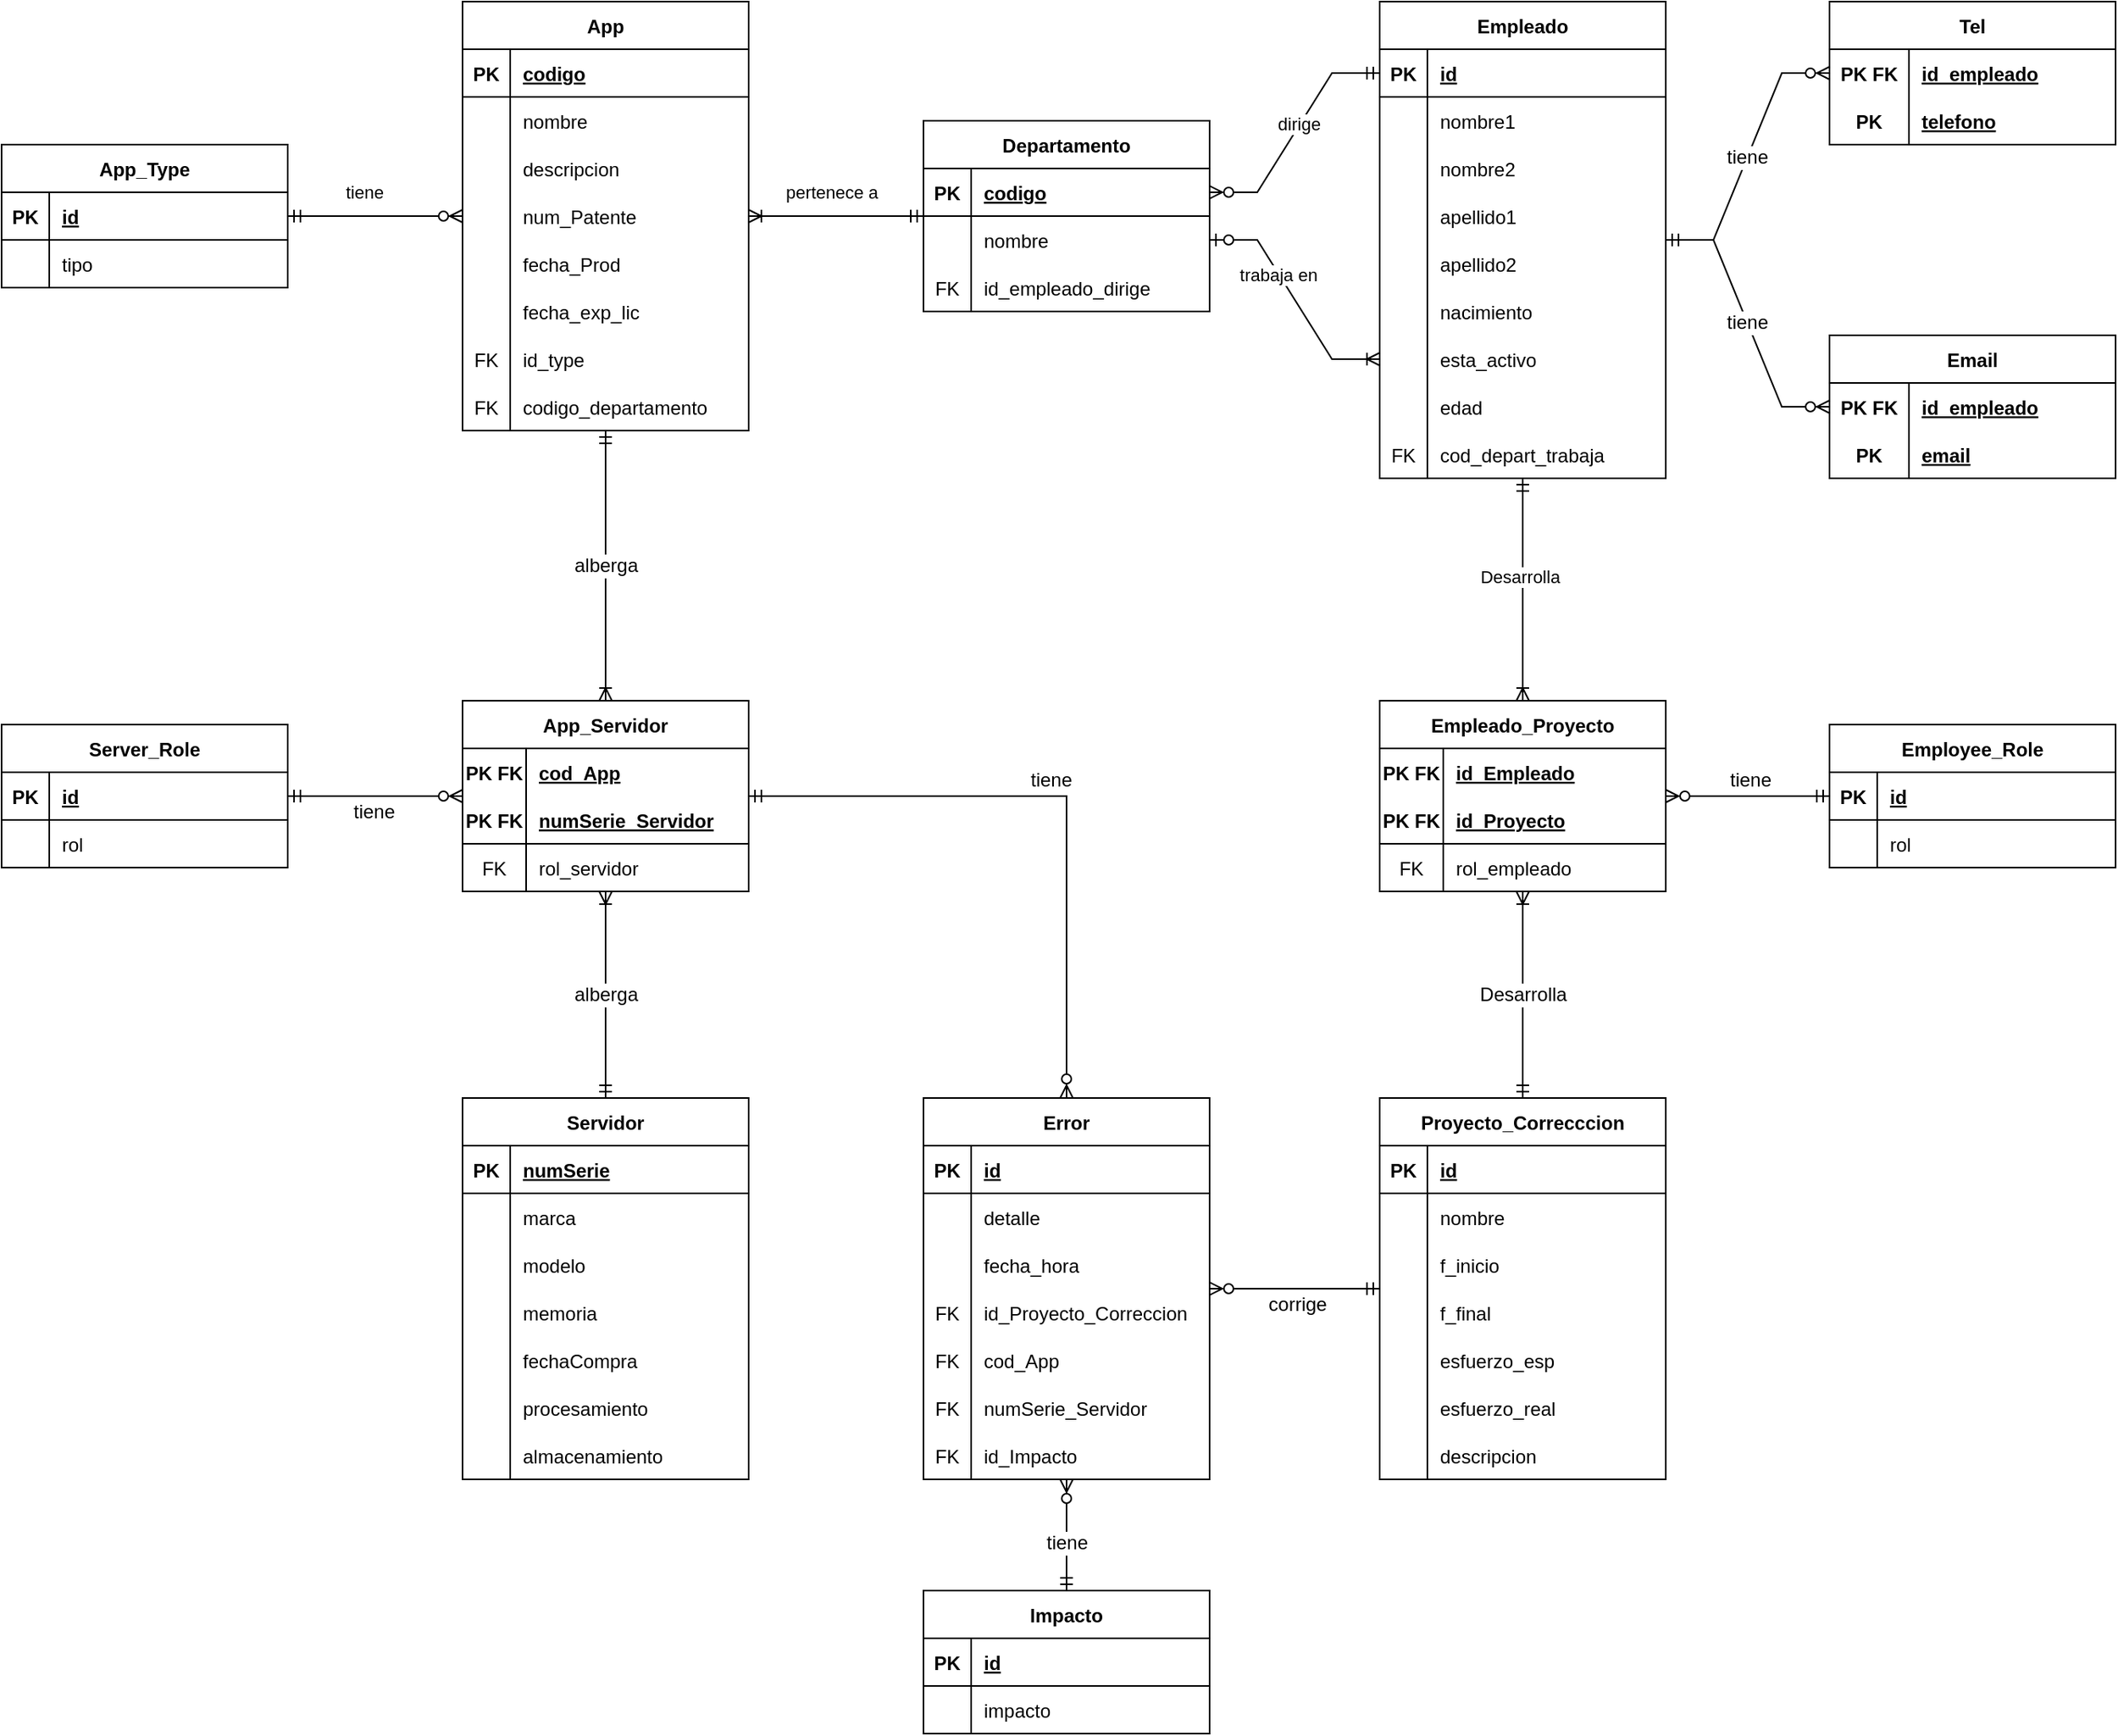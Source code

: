 <mxfile version="20.2.8" type="device" pages="2"><diagram id="KwfGGUt9zE8hWMJmlFXR" name="Página-1"><mxGraphModel dx="1673" dy="1018" grid="1" gridSize="10" guides="1" tooltips="1" connect="1" arrows="1" fold="1" page="1" pageScale="1" pageWidth="1654" pageHeight="1169" math="0" shadow="0"><root><mxCell id="0"/><mxCell id="1" parent="0"/><mxCell id="LvIZR9N4jEnKMOXTyVUy-1" value="App" style="shape=table;startSize=30;container=1;collapsible=1;childLayout=tableLayout;fixedRows=1;rowLines=0;fontStyle=1;align=center;resizeLast=1;" parent="1" vertex="1"><mxGeometry x="290" width="180" height="270" as="geometry"/></mxCell><mxCell id="LvIZR9N4jEnKMOXTyVUy-2" value="" style="shape=tableRow;horizontal=0;startSize=0;swimlaneHead=0;swimlaneBody=0;fillColor=none;collapsible=0;dropTarget=0;points=[[0,0.5],[1,0.5]];portConstraint=eastwest;top=0;left=0;right=0;bottom=1;" parent="LvIZR9N4jEnKMOXTyVUy-1" vertex="1"><mxGeometry y="30" width="180" height="30" as="geometry"/></mxCell><mxCell id="LvIZR9N4jEnKMOXTyVUy-3" value="PK" style="shape=partialRectangle;connectable=0;fillColor=none;top=0;left=0;bottom=0;right=0;fontStyle=1;overflow=hidden;" parent="LvIZR9N4jEnKMOXTyVUy-2" vertex="1"><mxGeometry width="30" height="30" as="geometry"><mxRectangle width="30" height="30" as="alternateBounds"/></mxGeometry></mxCell><mxCell id="LvIZR9N4jEnKMOXTyVUy-4" value="codigo" style="shape=partialRectangle;connectable=0;fillColor=none;top=0;left=0;bottom=0;right=0;align=left;spacingLeft=6;fontStyle=5;overflow=hidden;" parent="LvIZR9N4jEnKMOXTyVUy-2" vertex="1"><mxGeometry x="30" width="150" height="30" as="geometry"><mxRectangle width="150" height="30" as="alternateBounds"/></mxGeometry></mxCell><mxCell id="LvIZR9N4jEnKMOXTyVUy-5" value="" style="shape=tableRow;horizontal=0;startSize=0;swimlaneHead=0;swimlaneBody=0;fillColor=none;collapsible=0;dropTarget=0;points=[[0,0.5],[1,0.5]];portConstraint=eastwest;top=0;left=0;right=0;bottom=0;" parent="LvIZR9N4jEnKMOXTyVUy-1" vertex="1"><mxGeometry y="60" width="180" height="30" as="geometry"/></mxCell><mxCell id="LvIZR9N4jEnKMOXTyVUy-6" value="" style="shape=partialRectangle;connectable=0;fillColor=none;top=0;left=0;bottom=0;right=0;editable=1;overflow=hidden;" parent="LvIZR9N4jEnKMOXTyVUy-5" vertex="1"><mxGeometry width="30" height="30" as="geometry"><mxRectangle width="30" height="30" as="alternateBounds"/></mxGeometry></mxCell><mxCell id="LvIZR9N4jEnKMOXTyVUy-7" value="nombre" style="shape=partialRectangle;connectable=0;fillColor=none;top=0;left=0;bottom=0;right=0;align=left;spacingLeft=6;overflow=hidden;" parent="LvIZR9N4jEnKMOXTyVUy-5" vertex="1"><mxGeometry x="30" width="150" height="30" as="geometry"><mxRectangle width="150" height="30" as="alternateBounds"/></mxGeometry></mxCell><mxCell id="LvIZR9N4jEnKMOXTyVUy-8" value="" style="shape=tableRow;horizontal=0;startSize=0;swimlaneHead=0;swimlaneBody=0;fillColor=none;collapsible=0;dropTarget=0;points=[[0,0.5],[1,0.5]];portConstraint=eastwest;top=0;left=0;right=0;bottom=0;" parent="LvIZR9N4jEnKMOXTyVUy-1" vertex="1"><mxGeometry y="90" width="180" height="30" as="geometry"/></mxCell><mxCell id="LvIZR9N4jEnKMOXTyVUy-9" value="" style="shape=partialRectangle;connectable=0;fillColor=none;top=0;left=0;bottom=0;right=0;editable=1;overflow=hidden;" parent="LvIZR9N4jEnKMOXTyVUy-8" vertex="1"><mxGeometry width="30" height="30" as="geometry"><mxRectangle width="30" height="30" as="alternateBounds"/></mxGeometry></mxCell><mxCell id="LvIZR9N4jEnKMOXTyVUy-10" value="descripcion" style="shape=partialRectangle;connectable=0;fillColor=none;top=0;left=0;bottom=0;right=0;align=left;spacingLeft=6;overflow=hidden;" parent="LvIZR9N4jEnKMOXTyVUy-8" vertex="1"><mxGeometry x="30" width="150" height="30" as="geometry"><mxRectangle width="150" height="30" as="alternateBounds"/></mxGeometry></mxCell><mxCell id="LvIZR9N4jEnKMOXTyVUy-11" value="" style="shape=tableRow;horizontal=0;startSize=0;swimlaneHead=0;swimlaneBody=0;fillColor=none;collapsible=0;dropTarget=0;points=[[0,0.5],[1,0.5]];portConstraint=eastwest;top=0;left=0;right=0;bottom=0;" parent="LvIZR9N4jEnKMOXTyVUy-1" vertex="1"><mxGeometry y="120" width="180" height="30" as="geometry"/></mxCell><mxCell id="LvIZR9N4jEnKMOXTyVUy-12" value="" style="shape=partialRectangle;connectable=0;fillColor=none;top=0;left=0;bottom=0;right=0;editable=1;overflow=hidden;" parent="LvIZR9N4jEnKMOXTyVUy-11" vertex="1"><mxGeometry width="30" height="30" as="geometry"><mxRectangle width="30" height="30" as="alternateBounds"/></mxGeometry></mxCell><mxCell id="LvIZR9N4jEnKMOXTyVUy-13" value="num_Patente" style="shape=partialRectangle;connectable=0;fillColor=none;top=0;left=0;bottom=0;right=0;align=left;spacingLeft=6;overflow=hidden;" parent="LvIZR9N4jEnKMOXTyVUy-11" vertex="1"><mxGeometry x="30" width="150" height="30" as="geometry"><mxRectangle width="150" height="30" as="alternateBounds"/></mxGeometry></mxCell><mxCell id="LvIZR9N4jEnKMOXTyVUy-20" value="" style="shape=tableRow;horizontal=0;startSize=0;swimlaneHead=0;swimlaneBody=0;fillColor=none;collapsible=0;dropTarget=0;points=[[0,0.5],[1,0.5]];portConstraint=eastwest;top=0;left=0;right=0;bottom=0;" parent="LvIZR9N4jEnKMOXTyVUy-1" vertex="1"><mxGeometry y="150" width="180" height="30" as="geometry"/></mxCell><mxCell id="LvIZR9N4jEnKMOXTyVUy-21" value="" style="shape=partialRectangle;connectable=0;fillColor=none;top=0;left=0;bottom=0;right=0;editable=1;overflow=hidden;" parent="LvIZR9N4jEnKMOXTyVUy-20" vertex="1"><mxGeometry width="30" height="30" as="geometry"><mxRectangle width="30" height="30" as="alternateBounds"/></mxGeometry></mxCell><mxCell id="LvIZR9N4jEnKMOXTyVUy-22" value="fecha_Prod" style="shape=partialRectangle;connectable=0;fillColor=none;top=0;left=0;bottom=0;right=0;align=left;spacingLeft=6;overflow=hidden;" parent="LvIZR9N4jEnKMOXTyVUy-20" vertex="1"><mxGeometry x="30" width="150" height="30" as="geometry"><mxRectangle width="150" height="30" as="alternateBounds"/></mxGeometry></mxCell><mxCell id="LvIZR9N4jEnKMOXTyVUy-17" value="" style="shape=tableRow;horizontal=0;startSize=0;swimlaneHead=0;swimlaneBody=0;fillColor=none;collapsible=0;dropTarget=0;points=[[0,0.5],[1,0.5]];portConstraint=eastwest;top=0;left=0;right=0;bottom=0;" parent="LvIZR9N4jEnKMOXTyVUy-1" vertex="1"><mxGeometry y="180" width="180" height="30" as="geometry"/></mxCell><mxCell id="LvIZR9N4jEnKMOXTyVUy-18" value="" style="shape=partialRectangle;connectable=0;fillColor=none;top=0;left=0;bottom=0;right=0;editable=1;overflow=hidden;" parent="LvIZR9N4jEnKMOXTyVUy-17" vertex="1"><mxGeometry width="30" height="30" as="geometry"><mxRectangle width="30" height="30" as="alternateBounds"/></mxGeometry></mxCell><mxCell id="LvIZR9N4jEnKMOXTyVUy-19" value="fecha_exp_lic" style="shape=partialRectangle;connectable=0;fillColor=none;top=0;left=0;bottom=0;right=0;align=left;spacingLeft=6;overflow=hidden;" parent="LvIZR9N4jEnKMOXTyVUy-17" vertex="1"><mxGeometry x="30" width="150" height="30" as="geometry"><mxRectangle width="150" height="30" as="alternateBounds"/></mxGeometry></mxCell><mxCell id="LvIZR9N4jEnKMOXTyVUy-23" value="" style="shape=tableRow;horizontal=0;startSize=0;swimlaneHead=0;swimlaneBody=0;fillColor=none;collapsible=0;dropTarget=0;points=[[0,0.5],[1,0.5]];portConstraint=eastwest;top=0;left=0;right=0;bottom=0;" parent="LvIZR9N4jEnKMOXTyVUy-1" vertex="1"><mxGeometry y="210" width="180" height="30" as="geometry"/></mxCell><mxCell id="LvIZR9N4jEnKMOXTyVUy-24" value="FK" style="shape=partialRectangle;connectable=0;fillColor=none;top=0;left=0;bottom=0;right=0;editable=1;overflow=hidden;" parent="LvIZR9N4jEnKMOXTyVUy-23" vertex="1"><mxGeometry width="30" height="30" as="geometry"><mxRectangle width="30" height="30" as="alternateBounds"/></mxGeometry></mxCell><mxCell id="LvIZR9N4jEnKMOXTyVUy-25" value="id_type" style="shape=partialRectangle;connectable=0;fillColor=none;top=0;left=0;bottom=0;right=0;align=left;spacingLeft=6;overflow=hidden;" parent="LvIZR9N4jEnKMOXTyVUy-23" vertex="1"><mxGeometry x="30" width="150" height="30" as="geometry"><mxRectangle width="150" height="30" as="alternateBounds"/></mxGeometry></mxCell><mxCell id="LvIZR9N4jEnKMOXTyVUy-32" value="" style="shape=tableRow;horizontal=0;startSize=0;swimlaneHead=0;swimlaneBody=0;fillColor=none;collapsible=0;dropTarget=0;points=[[0,0.5],[1,0.5]];portConstraint=eastwest;top=0;left=0;right=0;bottom=0;" parent="LvIZR9N4jEnKMOXTyVUy-1" vertex="1"><mxGeometry y="240" width="180" height="30" as="geometry"/></mxCell><mxCell id="LvIZR9N4jEnKMOXTyVUy-33" value="FK" style="shape=partialRectangle;connectable=0;fillColor=none;top=0;left=0;bottom=0;right=0;editable=1;overflow=hidden;" parent="LvIZR9N4jEnKMOXTyVUy-32" vertex="1"><mxGeometry width="30" height="30" as="geometry"><mxRectangle width="30" height="30" as="alternateBounds"/></mxGeometry></mxCell><mxCell id="LvIZR9N4jEnKMOXTyVUy-34" value="codigo_departamento" style="shape=partialRectangle;connectable=0;fillColor=none;top=0;left=0;bottom=0;right=0;align=left;spacingLeft=6;overflow=hidden;" parent="LvIZR9N4jEnKMOXTyVUy-32" vertex="1"><mxGeometry x="30" width="150" height="30" as="geometry"><mxRectangle width="150" height="30" as="alternateBounds"/></mxGeometry></mxCell><mxCell id="LvIZR9N4jEnKMOXTyVUy-301" value="Servidor" style="shape=table;startSize=30;container=1;collapsible=1;childLayout=tableLayout;fixedRows=1;rowLines=0;fontStyle=1;align=center;resizeLast=1;" parent="1" vertex="1"><mxGeometry x="290" y="690" width="180" height="240" as="geometry"/></mxCell><mxCell id="LvIZR9N4jEnKMOXTyVUy-302" value="" style="shape=tableRow;horizontal=0;startSize=0;swimlaneHead=0;swimlaneBody=0;fillColor=none;collapsible=0;dropTarget=0;points=[[0,0.5],[1,0.5]];portConstraint=eastwest;top=0;left=0;right=0;bottom=1;" parent="LvIZR9N4jEnKMOXTyVUy-301" vertex="1"><mxGeometry y="30" width="180" height="30" as="geometry"/></mxCell><mxCell id="LvIZR9N4jEnKMOXTyVUy-303" value="PK" style="shape=partialRectangle;connectable=0;fillColor=none;top=0;left=0;bottom=0;right=0;fontStyle=1;overflow=hidden;" parent="LvIZR9N4jEnKMOXTyVUy-302" vertex="1"><mxGeometry width="30" height="30" as="geometry"><mxRectangle width="30" height="30" as="alternateBounds"/></mxGeometry></mxCell><mxCell id="LvIZR9N4jEnKMOXTyVUy-304" value="numSerie" style="shape=partialRectangle;connectable=0;fillColor=none;top=0;left=0;bottom=0;right=0;align=left;spacingLeft=6;fontStyle=5;overflow=hidden;" parent="LvIZR9N4jEnKMOXTyVUy-302" vertex="1"><mxGeometry x="30" width="150" height="30" as="geometry"><mxRectangle width="150" height="30" as="alternateBounds"/></mxGeometry></mxCell><mxCell id="LvIZR9N4jEnKMOXTyVUy-305" value="" style="shape=tableRow;horizontal=0;startSize=0;swimlaneHead=0;swimlaneBody=0;fillColor=none;collapsible=0;dropTarget=0;points=[[0,0.5],[1,0.5]];portConstraint=eastwest;top=0;left=0;right=0;bottom=0;" parent="LvIZR9N4jEnKMOXTyVUy-301" vertex="1"><mxGeometry y="60" width="180" height="30" as="geometry"/></mxCell><mxCell id="LvIZR9N4jEnKMOXTyVUy-306" value="" style="shape=partialRectangle;connectable=0;fillColor=none;top=0;left=0;bottom=0;right=0;editable=1;overflow=hidden;" parent="LvIZR9N4jEnKMOXTyVUy-305" vertex="1"><mxGeometry width="30" height="30" as="geometry"><mxRectangle width="30" height="30" as="alternateBounds"/></mxGeometry></mxCell><mxCell id="LvIZR9N4jEnKMOXTyVUy-307" value="marca" style="shape=partialRectangle;connectable=0;fillColor=none;top=0;left=0;bottom=0;right=0;align=left;spacingLeft=6;overflow=hidden;" parent="LvIZR9N4jEnKMOXTyVUy-305" vertex="1"><mxGeometry x="30" width="150" height="30" as="geometry"><mxRectangle width="150" height="30" as="alternateBounds"/></mxGeometry></mxCell><mxCell id="LvIZR9N4jEnKMOXTyVUy-308" value="" style="shape=tableRow;horizontal=0;startSize=0;swimlaneHead=0;swimlaneBody=0;fillColor=none;collapsible=0;dropTarget=0;points=[[0,0.5],[1,0.5]];portConstraint=eastwest;top=0;left=0;right=0;bottom=0;" parent="LvIZR9N4jEnKMOXTyVUy-301" vertex="1"><mxGeometry y="90" width="180" height="30" as="geometry"/></mxCell><mxCell id="LvIZR9N4jEnKMOXTyVUy-309" value="" style="shape=partialRectangle;connectable=0;fillColor=none;top=0;left=0;bottom=0;right=0;editable=1;overflow=hidden;" parent="LvIZR9N4jEnKMOXTyVUy-308" vertex="1"><mxGeometry width="30" height="30" as="geometry"><mxRectangle width="30" height="30" as="alternateBounds"/></mxGeometry></mxCell><mxCell id="LvIZR9N4jEnKMOXTyVUy-310" value="modelo" style="shape=partialRectangle;connectable=0;fillColor=none;top=0;left=0;bottom=0;right=0;align=left;spacingLeft=6;overflow=hidden;" parent="LvIZR9N4jEnKMOXTyVUy-308" vertex="1"><mxGeometry x="30" width="150" height="30" as="geometry"><mxRectangle width="150" height="30" as="alternateBounds"/></mxGeometry></mxCell><mxCell id="LvIZR9N4jEnKMOXTyVUy-311" value="" style="shape=tableRow;horizontal=0;startSize=0;swimlaneHead=0;swimlaneBody=0;fillColor=none;collapsible=0;dropTarget=0;points=[[0,0.5],[1,0.5]];portConstraint=eastwest;top=0;left=0;right=0;bottom=0;" parent="LvIZR9N4jEnKMOXTyVUy-301" vertex="1"><mxGeometry y="120" width="180" height="30" as="geometry"/></mxCell><mxCell id="LvIZR9N4jEnKMOXTyVUy-312" value="" style="shape=partialRectangle;connectable=0;fillColor=none;top=0;left=0;bottom=0;right=0;editable=1;overflow=hidden;" parent="LvIZR9N4jEnKMOXTyVUy-311" vertex="1"><mxGeometry width="30" height="30" as="geometry"><mxRectangle width="30" height="30" as="alternateBounds"/></mxGeometry></mxCell><mxCell id="LvIZR9N4jEnKMOXTyVUy-313" value="memoria" style="shape=partialRectangle;connectable=0;fillColor=none;top=0;left=0;bottom=0;right=0;align=left;spacingLeft=6;overflow=hidden;" parent="LvIZR9N4jEnKMOXTyVUy-311" vertex="1"><mxGeometry x="30" width="150" height="30" as="geometry"><mxRectangle width="150" height="30" as="alternateBounds"/></mxGeometry></mxCell><mxCell id="LvIZR9N4jEnKMOXTyVUy-326" value="" style="shape=tableRow;horizontal=0;startSize=0;swimlaneHead=0;swimlaneBody=0;fillColor=none;collapsible=0;dropTarget=0;points=[[0,0.5],[1,0.5]];portConstraint=eastwest;top=0;left=0;right=0;bottom=0;" parent="LvIZR9N4jEnKMOXTyVUy-301" vertex="1"><mxGeometry y="150" width="180" height="30" as="geometry"/></mxCell><mxCell id="LvIZR9N4jEnKMOXTyVUy-327" value="" style="shape=partialRectangle;connectable=0;fillColor=none;top=0;left=0;bottom=0;right=0;editable=1;overflow=hidden;" parent="LvIZR9N4jEnKMOXTyVUy-326" vertex="1"><mxGeometry width="30" height="30" as="geometry"><mxRectangle width="30" height="30" as="alternateBounds"/></mxGeometry></mxCell><mxCell id="LvIZR9N4jEnKMOXTyVUy-328" value="fechaCompra" style="shape=partialRectangle;connectable=0;fillColor=none;top=0;left=0;bottom=0;right=0;align=left;spacingLeft=6;overflow=hidden;" parent="LvIZR9N4jEnKMOXTyVUy-326" vertex="1"><mxGeometry x="30" width="150" height="30" as="geometry"><mxRectangle width="150" height="30" as="alternateBounds"/></mxGeometry></mxCell><mxCell id="LvIZR9N4jEnKMOXTyVUy-314" value="" style="shape=tableRow;horizontal=0;startSize=0;swimlaneHead=0;swimlaneBody=0;fillColor=none;collapsible=0;dropTarget=0;points=[[0,0.5],[1,0.5]];portConstraint=eastwest;top=0;left=0;right=0;bottom=0;" parent="LvIZR9N4jEnKMOXTyVUy-301" vertex="1"><mxGeometry y="180" width="180" height="30" as="geometry"/></mxCell><mxCell id="LvIZR9N4jEnKMOXTyVUy-315" value="" style="shape=partialRectangle;connectable=0;fillColor=none;top=0;left=0;bottom=0;right=0;editable=1;overflow=hidden;" parent="LvIZR9N4jEnKMOXTyVUy-314" vertex="1"><mxGeometry width="30" height="30" as="geometry"><mxRectangle width="30" height="30" as="alternateBounds"/></mxGeometry></mxCell><mxCell id="LvIZR9N4jEnKMOXTyVUy-316" value="procesamiento" style="shape=partialRectangle;connectable=0;fillColor=none;top=0;left=0;bottom=0;right=0;align=left;spacingLeft=6;overflow=hidden;" parent="LvIZR9N4jEnKMOXTyVUy-314" vertex="1"><mxGeometry x="30" width="150" height="30" as="geometry"><mxRectangle width="150" height="30" as="alternateBounds"/></mxGeometry></mxCell><mxCell id="LvIZR9N4jEnKMOXTyVUy-317" value="" style="shape=tableRow;horizontal=0;startSize=0;swimlaneHead=0;swimlaneBody=0;fillColor=none;collapsible=0;dropTarget=0;points=[[0,0.5],[1,0.5]];portConstraint=eastwest;top=0;left=0;right=0;bottom=0;" parent="LvIZR9N4jEnKMOXTyVUy-301" vertex="1"><mxGeometry y="210" width="180" height="30" as="geometry"/></mxCell><mxCell id="LvIZR9N4jEnKMOXTyVUy-318" value="" style="shape=partialRectangle;connectable=0;fillColor=none;top=0;left=0;bottom=0;right=0;editable=1;overflow=hidden;" parent="LvIZR9N4jEnKMOXTyVUy-317" vertex="1"><mxGeometry width="30" height="30" as="geometry"><mxRectangle width="30" height="30" as="alternateBounds"/></mxGeometry></mxCell><mxCell id="LvIZR9N4jEnKMOXTyVUy-319" value="almacenamiento" style="shape=partialRectangle;connectable=0;fillColor=none;top=0;left=0;bottom=0;right=0;align=left;spacingLeft=6;overflow=hidden;" parent="LvIZR9N4jEnKMOXTyVUy-317" vertex="1"><mxGeometry x="30" width="150" height="30" as="geometry"><mxRectangle width="150" height="30" as="alternateBounds"/></mxGeometry></mxCell><mxCell id="LvIZR9N4jEnKMOXTyVUy-329" value="Error" style="shape=table;startSize=30;container=1;collapsible=1;childLayout=tableLayout;fixedRows=1;rowLines=0;fontStyle=1;align=center;resizeLast=1;" parent="1" vertex="1"><mxGeometry x="580" y="690" width="180" height="240" as="geometry"/></mxCell><mxCell id="LvIZR9N4jEnKMOXTyVUy-330" value="" style="shape=tableRow;horizontal=0;startSize=0;swimlaneHead=0;swimlaneBody=0;fillColor=none;collapsible=0;dropTarget=0;points=[[0,0.5],[1,0.5]];portConstraint=eastwest;top=0;left=0;right=0;bottom=1;" parent="LvIZR9N4jEnKMOXTyVUy-329" vertex="1"><mxGeometry y="30" width="180" height="30" as="geometry"/></mxCell><mxCell id="LvIZR9N4jEnKMOXTyVUy-331" value="PK" style="shape=partialRectangle;connectable=0;fillColor=none;top=0;left=0;bottom=0;right=0;fontStyle=1;overflow=hidden;" parent="LvIZR9N4jEnKMOXTyVUy-330" vertex="1"><mxGeometry width="30" height="30" as="geometry"><mxRectangle width="30" height="30" as="alternateBounds"/></mxGeometry></mxCell><mxCell id="LvIZR9N4jEnKMOXTyVUy-332" value="id" style="shape=partialRectangle;connectable=0;fillColor=none;top=0;left=0;bottom=0;right=0;align=left;spacingLeft=6;fontStyle=5;overflow=hidden;" parent="LvIZR9N4jEnKMOXTyVUy-330" vertex="1"><mxGeometry x="30" width="150" height="30" as="geometry"><mxRectangle width="150" height="30" as="alternateBounds"/></mxGeometry></mxCell><mxCell id="LvIZR9N4jEnKMOXTyVUy-333" value="" style="shape=tableRow;horizontal=0;startSize=0;swimlaneHead=0;swimlaneBody=0;fillColor=none;collapsible=0;dropTarget=0;points=[[0,0.5],[1,0.5]];portConstraint=eastwest;top=0;left=0;right=0;bottom=0;" parent="LvIZR9N4jEnKMOXTyVUy-329" vertex="1"><mxGeometry y="60" width="180" height="30" as="geometry"/></mxCell><mxCell id="LvIZR9N4jEnKMOXTyVUy-334" value="" style="shape=partialRectangle;connectable=0;fillColor=none;top=0;left=0;bottom=0;right=0;editable=1;overflow=hidden;" parent="LvIZR9N4jEnKMOXTyVUy-333" vertex="1"><mxGeometry width="30" height="30" as="geometry"><mxRectangle width="30" height="30" as="alternateBounds"/></mxGeometry></mxCell><mxCell id="LvIZR9N4jEnKMOXTyVUy-335" value="detalle" style="shape=partialRectangle;connectable=0;fillColor=none;top=0;left=0;bottom=0;right=0;align=left;spacingLeft=6;overflow=hidden;" parent="LvIZR9N4jEnKMOXTyVUy-333" vertex="1"><mxGeometry x="30" width="150" height="30" as="geometry"><mxRectangle width="150" height="30" as="alternateBounds"/></mxGeometry></mxCell><mxCell id="LvIZR9N4jEnKMOXTyVUy-336" value="" style="shape=tableRow;horizontal=0;startSize=0;swimlaneHead=0;swimlaneBody=0;fillColor=none;collapsible=0;dropTarget=0;points=[[0,0.5],[1,0.5]];portConstraint=eastwest;top=0;left=0;right=0;bottom=0;" parent="LvIZR9N4jEnKMOXTyVUy-329" vertex="1"><mxGeometry y="90" width="180" height="30" as="geometry"/></mxCell><mxCell id="LvIZR9N4jEnKMOXTyVUy-337" value="" style="shape=partialRectangle;connectable=0;fillColor=none;top=0;left=0;bottom=0;right=0;editable=1;overflow=hidden;" parent="LvIZR9N4jEnKMOXTyVUy-336" vertex="1"><mxGeometry width="30" height="30" as="geometry"><mxRectangle width="30" height="30" as="alternateBounds"/></mxGeometry></mxCell><mxCell id="LvIZR9N4jEnKMOXTyVUy-338" value="fecha_hora" style="shape=partialRectangle;connectable=0;fillColor=none;top=0;left=0;bottom=0;right=0;align=left;spacingLeft=6;overflow=hidden;" parent="LvIZR9N4jEnKMOXTyVUy-336" vertex="1"><mxGeometry x="30" width="150" height="30" as="geometry"><mxRectangle width="150" height="30" as="alternateBounds"/></mxGeometry></mxCell><mxCell id="LvIZR9N4jEnKMOXTyVUy-339" value="" style="shape=tableRow;horizontal=0;startSize=0;swimlaneHead=0;swimlaneBody=0;fillColor=none;collapsible=0;dropTarget=0;points=[[0,0.5],[1,0.5]];portConstraint=eastwest;top=0;left=0;right=0;bottom=0;" parent="LvIZR9N4jEnKMOXTyVUy-329" vertex="1"><mxGeometry y="120" width="180" height="30" as="geometry"/></mxCell><mxCell id="LvIZR9N4jEnKMOXTyVUy-340" value="FK" style="shape=partialRectangle;connectable=0;fillColor=none;top=0;left=0;bottom=0;right=0;editable=1;overflow=hidden;" parent="LvIZR9N4jEnKMOXTyVUy-339" vertex="1"><mxGeometry width="30" height="30" as="geometry"><mxRectangle width="30" height="30" as="alternateBounds"/></mxGeometry></mxCell><mxCell id="LvIZR9N4jEnKMOXTyVUy-341" value="id_Proyecto_Correccion" style="shape=partialRectangle;connectable=0;fillColor=none;top=0;left=0;bottom=0;right=0;align=left;spacingLeft=6;overflow=hidden;" parent="LvIZR9N4jEnKMOXTyVUy-339" vertex="1"><mxGeometry x="30" width="150" height="30" as="geometry"><mxRectangle width="150" height="30" as="alternateBounds"/></mxGeometry></mxCell><mxCell id="LvIZR9N4jEnKMOXTyVUy-342" value="" style="shape=tableRow;horizontal=0;startSize=0;swimlaneHead=0;swimlaneBody=0;fillColor=none;collapsible=0;dropTarget=0;points=[[0,0.5],[1,0.5]];portConstraint=eastwest;top=0;left=0;right=0;bottom=0;" parent="LvIZR9N4jEnKMOXTyVUy-329" vertex="1"><mxGeometry y="150" width="180" height="30" as="geometry"/></mxCell><mxCell id="LvIZR9N4jEnKMOXTyVUy-343" value="FK" style="shape=partialRectangle;connectable=0;fillColor=none;top=0;left=0;bottom=0;right=0;editable=1;overflow=hidden;" parent="LvIZR9N4jEnKMOXTyVUy-342" vertex="1"><mxGeometry width="30" height="30" as="geometry"><mxRectangle width="30" height="30" as="alternateBounds"/></mxGeometry></mxCell><mxCell id="LvIZR9N4jEnKMOXTyVUy-344" value="cod_App" style="shape=partialRectangle;connectable=0;fillColor=none;top=0;left=0;bottom=0;right=0;align=left;spacingLeft=6;overflow=hidden;" parent="LvIZR9N4jEnKMOXTyVUy-342" vertex="1"><mxGeometry x="30" width="150" height="30" as="geometry"><mxRectangle width="150" height="30" as="alternateBounds"/></mxGeometry></mxCell><mxCell id="LvIZR9N4jEnKMOXTyVUy-345" value="" style="shape=tableRow;horizontal=0;startSize=0;swimlaneHead=0;swimlaneBody=0;fillColor=none;collapsible=0;dropTarget=0;points=[[0,0.5],[1,0.5]];portConstraint=eastwest;top=0;left=0;right=0;bottom=0;" parent="LvIZR9N4jEnKMOXTyVUy-329" vertex="1"><mxGeometry y="180" width="180" height="30" as="geometry"/></mxCell><mxCell id="LvIZR9N4jEnKMOXTyVUy-346" value="FK" style="shape=partialRectangle;connectable=0;fillColor=none;top=0;left=0;bottom=0;right=0;editable=1;overflow=hidden;" parent="LvIZR9N4jEnKMOXTyVUy-345" vertex="1"><mxGeometry width="30" height="30" as="geometry"><mxRectangle width="30" height="30" as="alternateBounds"/></mxGeometry></mxCell><mxCell id="LvIZR9N4jEnKMOXTyVUy-347" value="numSerie_Servidor" style="shape=partialRectangle;connectable=0;fillColor=none;top=0;left=0;bottom=0;right=0;align=left;spacingLeft=6;overflow=hidden;" parent="LvIZR9N4jEnKMOXTyVUy-345" vertex="1"><mxGeometry x="30" width="150" height="30" as="geometry"><mxRectangle width="150" height="30" as="alternateBounds"/></mxGeometry></mxCell><mxCell id="LvIZR9N4jEnKMOXTyVUy-348" value="" style="shape=tableRow;horizontal=0;startSize=0;swimlaneHead=0;swimlaneBody=0;fillColor=none;collapsible=0;dropTarget=0;points=[[0,0.5],[1,0.5]];portConstraint=eastwest;top=0;left=0;right=0;bottom=0;" parent="LvIZR9N4jEnKMOXTyVUy-329" vertex="1"><mxGeometry y="210" width="180" height="30" as="geometry"/></mxCell><mxCell id="LvIZR9N4jEnKMOXTyVUy-349" value="FK" style="shape=partialRectangle;connectable=0;fillColor=none;top=0;left=0;bottom=0;right=0;editable=1;overflow=hidden;" parent="LvIZR9N4jEnKMOXTyVUy-348" vertex="1"><mxGeometry width="30" height="30" as="geometry"><mxRectangle width="30" height="30" as="alternateBounds"/></mxGeometry></mxCell><mxCell id="LvIZR9N4jEnKMOXTyVUy-350" value="id_Impacto" style="shape=partialRectangle;connectable=0;fillColor=none;top=0;left=0;bottom=0;right=0;align=left;spacingLeft=6;overflow=hidden;" parent="LvIZR9N4jEnKMOXTyVUy-348" vertex="1"><mxGeometry x="30" width="150" height="30" as="geometry"><mxRectangle width="150" height="30" as="alternateBounds"/></mxGeometry></mxCell><mxCell id="LvIZR9N4jEnKMOXTyVUy-35" value="Departamento" style="shape=table;startSize=30;container=1;collapsible=1;childLayout=tableLayout;fixedRows=1;rowLines=0;fontStyle=1;align=center;resizeLast=1;" parent="1" vertex="1"><mxGeometry x="580" y="75" width="180" height="120" as="geometry"/></mxCell><mxCell id="LvIZR9N4jEnKMOXTyVUy-36" value="" style="shape=tableRow;horizontal=0;startSize=0;swimlaneHead=0;swimlaneBody=0;fillColor=none;collapsible=0;dropTarget=0;points=[[0,0.5],[1,0.5]];portConstraint=eastwest;top=0;left=0;right=0;bottom=1;" parent="LvIZR9N4jEnKMOXTyVUy-35" vertex="1"><mxGeometry y="30" width="180" height="30" as="geometry"/></mxCell><mxCell id="LvIZR9N4jEnKMOXTyVUy-37" value="PK" style="shape=partialRectangle;connectable=0;fillColor=none;top=0;left=0;bottom=0;right=0;fontStyle=1;overflow=hidden;" parent="LvIZR9N4jEnKMOXTyVUy-36" vertex="1"><mxGeometry width="30" height="30" as="geometry"><mxRectangle width="30" height="30" as="alternateBounds"/></mxGeometry></mxCell><mxCell id="LvIZR9N4jEnKMOXTyVUy-38" value="codigo" style="shape=partialRectangle;connectable=0;fillColor=none;top=0;left=0;bottom=0;right=0;align=left;spacingLeft=6;fontStyle=5;overflow=hidden;" parent="LvIZR9N4jEnKMOXTyVUy-36" vertex="1"><mxGeometry x="30" width="150" height="30" as="geometry"><mxRectangle width="150" height="30" as="alternateBounds"/></mxGeometry></mxCell><mxCell id="LvIZR9N4jEnKMOXTyVUy-39" value="" style="shape=tableRow;horizontal=0;startSize=0;swimlaneHead=0;swimlaneBody=0;fillColor=none;collapsible=0;dropTarget=0;points=[[0,0.5],[1,0.5]];portConstraint=eastwest;top=0;left=0;right=0;bottom=0;" parent="LvIZR9N4jEnKMOXTyVUy-35" vertex="1"><mxGeometry y="60" width="180" height="30" as="geometry"/></mxCell><mxCell id="LvIZR9N4jEnKMOXTyVUy-40" value="" style="shape=partialRectangle;connectable=0;fillColor=none;top=0;left=0;bottom=0;right=0;editable=1;overflow=hidden;" parent="LvIZR9N4jEnKMOXTyVUy-39" vertex="1"><mxGeometry width="30" height="30" as="geometry"><mxRectangle width="30" height="30" as="alternateBounds"/></mxGeometry></mxCell><mxCell id="LvIZR9N4jEnKMOXTyVUy-41" value="nombre" style="shape=partialRectangle;connectable=0;fillColor=none;top=0;left=0;bottom=0;right=0;align=left;spacingLeft=6;overflow=hidden;" parent="LvIZR9N4jEnKMOXTyVUy-39" vertex="1"><mxGeometry x="30" width="150" height="30" as="geometry"><mxRectangle width="150" height="30" as="alternateBounds"/></mxGeometry></mxCell><mxCell id="LvIZR9N4jEnKMOXTyVUy-105" value="" style="shape=tableRow;horizontal=0;startSize=0;swimlaneHead=0;swimlaneBody=0;fillColor=none;collapsible=0;dropTarget=0;points=[[0,0.5],[1,0.5]];portConstraint=eastwest;top=0;left=0;right=0;bottom=0;" parent="LvIZR9N4jEnKMOXTyVUy-35" vertex="1"><mxGeometry y="90" width="180" height="30" as="geometry"/></mxCell><mxCell id="LvIZR9N4jEnKMOXTyVUy-106" value="FK" style="shape=partialRectangle;connectable=0;fillColor=none;top=0;left=0;bottom=0;right=0;editable=1;overflow=hidden;" parent="LvIZR9N4jEnKMOXTyVUy-105" vertex="1"><mxGeometry width="30" height="30" as="geometry"><mxRectangle width="30" height="30" as="alternateBounds"/></mxGeometry></mxCell><mxCell id="LvIZR9N4jEnKMOXTyVUy-107" value="id_empleado_dirige" style="shape=partialRectangle;connectable=0;fillColor=none;top=0;left=0;bottom=0;right=0;align=left;spacingLeft=6;overflow=hidden;" parent="LvIZR9N4jEnKMOXTyVUy-105" vertex="1"><mxGeometry x="30" width="150" height="30" as="geometry"><mxRectangle width="150" height="30" as="alternateBounds"/></mxGeometry></mxCell><mxCell id="LvIZR9N4jEnKMOXTyVUy-118" value="Empleado" style="shape=table;startSize=30;container=1;collapsible=1;childLayout=tableLayout;fixedRows=1;rowLines=0;fontStyle=1;align=center;resizeLast=1;" parent="1" vertex="1"><mxGeometry x="867" width="180" height="300" as="geometry"/></mxCell><mxCell id="LvIZR9N4jEnKMOXTyVUy-119" value="" style="shape=tableRow;horizontal=0;startSize=0;swimlaneHead=0;swimlaneBody=0;fillColor=none;collapsible=0;dropTarget=0;points=[[0,0.5],[1,0.5]];portConstraint=eastwest;top=0;left=0;right=0;bottom=1;" parent="LvIZR9N4jEnKMOXTyVUy-118" vertex="1"><mxGeometry y="30" width="180" height="30" as="geometry"/></mxCell><mxCell id="LvIZR9N4jEnKMOXTyVUy-120" value="PK" style="shape=partialRectangle;connectable=0;fillColor=none;top=0;left=0;bottom=0;right=0;fontStyle=1;overflow=hidden;" parent="LvIZR9N4jEnKMOXTyVUy-119" vertex="1"><mxGeometry width="30" height="30" as="geometry"><mxRectangle width="30" height="30" as="alternateBounds"/></mxGeometry></mxCell><mxCell id="LvIZR9N4jEnKMOXTyVUy-121" value="id" style="shape=partialRectangle;connectable=0;fillColor=none;top=0;left=0;bottom=0;right=0;align=left;spacingLeft=6;fontStyle=5;overflow=hidden;" parent="LvIZR9N4jEnKMOXTyVUy-119" vertex="1"><mxGeometry x="30" width="150" height="30" as="geometry"><mxRectangle width="150" height="30" as="alternateBounds"/></mxGeometry></mxCell><mxCell id="LvIZR9N4jEnKMOXTyVUy-122" value="" style="shape=tableRow;horizontal=0;startSize=0;swimlaneHead=0;swimlaneBody=0;fillColor=none;collapsible=0;dropTarget=0;points=[[0,0.5],[1,0.5]];portConstraint=eastwest;top=0;left=0;right=0;bottom=0;" parent="LvIZR9N4jEnKMOXTyVUy-118" vertex="1"><mxGeometry y="60" width="180" height="30" as="geometry"/></mxCell><mxCell id="LvIZR9N4jEnKMOXTyVUy-123" value="" style="shape=partialRectangle;connectable=0;fillColor=none;top=0;left=0;bottom=0;right=0;editable=1;overflow=hidden;" parent="LvIZR9N4jEnKMOXTyVUy-122" vertex="1"><mxGeometry width="30" height="30" as="geometry"><mxRectangle width="30" height="30" as="alternateBounds"/></mxGeometry></mxCell><mxCell id="LvIZR9N4jEnKMOXTyVUy-124" value="nombre1" style="shape=partialRectangle;connectable=0;fillColor=none;top=0;left=0;bottom=0;right=0;align=left;spacingLeft=6;overflow=hidden;" parent="LvIZR9N4jEnKMOXTyVUy-122" vertex="1"><mxGeometry x="30" width="150" height="30" as="geometry"><mxRectangle width="150" height="30" as="alternateBounds"/></mxGeometry></mxCell><mxCell id="LvIZR9N4jEnKMOXTyVUy-128" value="" style="shape=tableRow;horizontal=0;startSize=0;swimlaneHead=0;swimlaneBody=0;fillColor=none;collapsible=0;dropTarget=0;points=[[0,0.5],[1,0.5]];portConstraint=eastwest;top=0;left=0;right=0;bottom=0;" parent="LvIZR9N4jEnKMOXTyVUy-118" vertex="1"><mxGeometry y="90" width="180" height="30" as="geometry"/></mxCell><mxCell id="LvIZR9N4jEnKMOXTyVUy-129" value="" style="shape=partialRectangle;connectable=0;fillColor=none;top=0;left=0;bottom=0;right=0;editable=1;overflow=hidden;" parent="LvIZR9N4jEnKMOXTyVUy-128" vertex="1"><mxGeometry width="30" height="30" as="geometry"><mxRectangle width="30" height="30" as="alternateBounds"/></mxGeometry></mxCell><mxCell id="LvIZR9N4jEnKMOXTyVUy-130" value="nombre2" style="shape=partialRectangle;connectable=0;fillColor=none;top=0;left=0;bottom=0;right=0;align=left;spacingLeft=6;overflow=hidden;" parent="LvIZR9N4jEnKMOXTyVUy-128" vertex="1"><mxGeometry x="30" width="150" height="30" as="geometry"><mxRectangle width="150" height="30" as="alternateBounds"/></mxGeometry></mxCell><mxCell id="LvIZR9N4jEnKMOXTyVUy-134" value="" style="shape=tableRow;horizontal=0;startSize=0;swimlaneHead=0;swimlaneBody=0;fillColor=none;collapsible=0;dropTarget=0;points=[[0,0.5],[1,0.5]];portConstraint=eastwest;top=0;left=0;right=0;bottom=0;" parent="LvIZR9N4jEnKMOXTyVUy-118" vertex="1"><mxGeometry y="120" width="180" height="30" as="geometry"/></mxCell><mxCell id="LvIZR9N4jEnKMOXTyVUy-135" value="" style="shape=partialRectangle;connectable=0;fillColor=none;top=0;left=0;bottom=0;right=0;editable=1;overflow=hidden;" parent="LvIZR9N4jEnKMOXTyVUy-134" vertex="1"><mxGeometry width="30" height="30" as="geometry"><mxRectangle width="30" height="30" as="alternateBounds"/></mxGeometry></mxCell><mxCell id="LvIZR9N4jEnKMOXTyVUy-136" value="apellido1" style="shape=partialRectangle;connectable=0;fillColor=none;top=0;left=0;bottom=0;right=0;align=left;spacingLeft=6;overflow=hidden;" parent="LvIZR9N4jEnKMOXTyVUy-134" vertex="1"><mxGeometry x="30" width="150" height="30" as="geometry"><mxRectangle width="150" height="30" as="alternateBounds"/></mxGeometry></mxCell><mxCell id="LvIZR9N4jEnKMOXTyVUy-137" value="" style="shape=tableRow;horizontal=0;startSize=0;swimlaneHead=0;swimlaneBody=0;fillColor=none;collapsible=0;dropTarget=0;points=[[0,0.5],[1,0.5]];portConstraint=eastwest;top=0;left=0;right=0;bottom=0;" parent="LvIZR9N4jEnKMOXTyVUy-118" vertex="1"><mxGeometry y="150" width="180" height="30" as="geometry"/></mxCell><mxCell id="LvIZR9N4jEnKMOXTyVUy-138" value="" style="shape=partialRectangle;connectable=0;fillColor=none;top=0;left=0;bottom=0;right=0;editable=1;overflow=hidden;" parent="LvIZR9N4jEnKMOXTyVUy-137" vertex="1"><mxGeometry width="30" height="30" as="geometry"><mxRectangle width="30" height="30" as="alternateBounds"/></mxGeometry></mxCell><mxCell id="LvIZR9N4jEnKMOXTyVUy-139" value="apellido2" style="shape=partialRectangle;connectable=0;fillColor=none;top=0;left=0;bottom=0;right=0;align=left;spacingLeft=6;overflow=hidden;" parent="LvIZR9N4jEnKMOXTyVUy-137" vertex="1"><mxGeometry x="30" width="150" height="30" as="geometry"><mxRectangle width="150" height="30" as="alternateBounds"/></mxGeometry></mxCell><mxCell id="LvIZR9N4jEnKMOXTyVUy-140" value="" style="shape=tableRow;horizontal=0;startSize=0;swimlaneHead=0;swimlaneBody=0;fillColor=none;collapsible=0;dropTarget=0;points=[[0,0.5],[1,0.5]];portConstraint=eastwest;top=0;left=0;right=0;bottom=0;" parent="LvIZR9N4jEnKMOXTyVUy-118" vertex="1"><mxGeometry y="180" width="180" height="30" as="geometry"/></mxCell><mxCell id="LvIZR9N4jEnKMOXTyVUy-141" value="" style="shape=partialRectangle;connectable=0;fillColor=none;top=0;left=0;bottom=0;right=0;editable=1;overflow=hidden;" parent="LvIZR9N4jEnKMOXTyVUy-140" vertex="1"><mxGeometry width="30" height="30" as="geometry"><mxRectangle width="30" height="30" as="alternateBounds"/></mxGeometry></mxCell><mxCell id="LvIZR9N4jEnKMOXTyVUy-142" value="nacimiento" style="shape=partialRectangle;connectable=0;fillColor=none;top=0;left=0;bottom=0;right=0;align=left;spacingLeft=6;overflow=hidden;" parent="LvIZR9N4jEnKMOXTyVUy-140" vertex="1"><mxGeometry x="30" width="150" height="30" as="geometry"><mxRectangle width="150" height="30" as="alternateBounds"/></mxGeometry></mxCell><mxCell id="LvIZR9N4jEnKMOXTyVUy-143" value="" style="shape=tableRow;horizontal=0;startSize=0;swimlaneHead=0;swimlaneBody=0;fillColor=none;collapsible=0;dropTarget=0;points=[[0,0.5],[1,0.5]];portConstraint=eastwest;top=0;left=0;right=0;bottom=0;" parent="LvIZR9N4jEnKMOXTyVUy-118" vertex="1"><mxGeometry y="210" width="180" height="30" as="geometry"/></mxCell><mxCell id="LvIZR9N4jEnKMOXTyVUy-144" value="    " style="shape=partialRectangle;connectable=0;fillColor=none;top=0;left=0;bottom=0;right=0;editable=1;overflow=hidden;" parent="LvIZR9N4jEnKMOXTyVUy-143" vertex="1"><mxGeometry width="30" height="30" as="geometry"><mxRectangle width="30" height="30" as="alternateBounds"/></mxGeometry></mxCell><mxCell id="LvIZR9N4jEnKMOXTyVUy-145" value="esta_activo" style="shape=partialRectangle;connectable=0;fillColor=none;top=0;left=0;bottom=0;right=0;align=left;spacingLeft=6;overflow=hidden;" parent="LvIZR9N4jEnKMOXTyVUy-143" vertex="1"><mxGeometry x="30" width="150" height="30" as="geometry"><mxRectangle width="150" height="30" as="alternateBounds"/></mxGeometry></mxCell><mxCell id="LvIZR9N4jEnKMOXTyVUy-147" value="" style="shape=tableRow;horizontal=0;startSize=0;swimlaneHead=0;swimlaneBody=0;fillColor=none;collapsible=0;dropTarget=0;points=[[0,0.5],[1,0.5]];portConstraint=eastwest;top=0;left=0;right=0;bottom=0;" parent="LvIZR9N4jEnKMOXTyVUy-118" vertex="1"><mxGeometry y="240" width="180" height="30" as="geometry"/></mxCell><mxCell id="LvIZR9N4jEnKMOXTyVUy-148" value="    " style="shape=partialRectangle;connectable=0;fillColor=none;top=0;left=0;bottom=0;right=0;editable=1;overflow=hidden;" parent="LvIZR9N4jEnKMOXTyVUy-147" vertex="1"><mxGeometry width="30" height="30" as="geometry"><mxRectangle width="30" height="30" as="alternateBounds"/></mxGeometry></mxCell><mxCell id="LvIZR9N4jEnKMOXTyVUy-149" value="edad" style="shape=partialRectangle;connectable=0;fillColor=none;top=0;left=0;bottom=0;right=0;align=left;spacingLeft=6;overflow=hidden;" parent="LvIZR9N4jEnKMOXTyVUy-147" vertex="1"><mxGeometry x="30" width="150" height="30" as="geometry"><mxRectangle width="150" height="30" as="alternateBounds"/></mxGeometry></mxCell><mxCell id="LvIZR9N4jEnKMOXTyVUy-125" value="" style="shape=tableRow;horizontal=0;startSize=0;swimlaneHead=0;swimlaneBody=0;fillColor=none;collapsible=0;dropTarget=0;points=[[0,0.5],[1,0.5]];portConstraint=eastwest;top=0;left=0;right=0;bottom=0;" parent="LvIZR9N4jEnKMOXTyVUy-118" vertex="1"><mxGeometry y="270" width="180" height="30" as="geometry"/></mxCell><mxCell id="LvIZR9N4jEnKMOXTyVUy-126" value="FK" style="shape=partialRectangle;connectable=0;fillColor=none;top=0;left=0;bottom=0;right=0;editable=1;overflow=hidden;" parent="LvIZR9N4jEnKMOXTyVUy-125" vertex="1"><mxGeometry width="30" height="30" as="geometry"><mxRectangle width="30" height="30" as="alternateBounds"/></mxGeometry></mxCell><mxCell id="LvIZR9N4jEnKMOXTyVUy-127" value="cod_depart_trabaja" style="shape=partialRectangle;connectable=0;fillColor=none;top=0;left=0;bottom=0;right=0;align=left;spacingLeft=6;overflow=hidden;" parent="LvIZR9N4jEnKMOXTyVUy-125" vertex="1"><mxGeometry x="30" width="150" height="30" as="geometry"><mxRectangle width="150" height="30" as="alternateBounds"/></mxGeometry></mxCell><mxCell id="LvIZR9N4jEnKMOXTyVUy-60" value="App_Type" style="shape=table;startSize=30;container=1;collapsible=1;childLayout=tableLayout;fixedRows=1;rowLines=0;fontStyle=1;align=center;resizeLast=1;" parent="1" vertex="1"><mxGeometry y="90" width="180" height="90" as="geometry"/></mxCell><mxCell id="LvIZR9N4jEnKMOXTyVUy-61" value="" style="shape=tableRow;horizontal=0;startSize=0;swimlaneHead=0;swimlaneBody=0;fillColor=none;collapsible=0;dropTarget=0;points=[[0,0.5],[1,0.5]];portConstraint=eastwest;top=0;left=0;right=0;bottom=1;" parent="LvIZR9N4jEnKMOXTyVUy-60" vertex="1"><mxGeometry y="30" width="180" height="30" as="geometry"/></mxCell><mxCell id="LvIZR9N4jEnKMOXTyVUy-62" value="PK" style="shape=partialRectangle;connectable=0;fillColor=none;top=0;left=0;bottom=0;right=0;fontStyle=1;overflow=hidden;" parent="LvIZR9N4jEnKMOXTyVUy-61" vertex="1"><mxGeometry width="30" height="30" as="geometry"><mxRectangle width="30" height="30" as="alternateBounds"/></mxGeometry></mxCell><mxCell id="LvIZR9N4jEnKMOXTyVUy-63" value="id" style="shape=partialRectangle;connectable=0;fillColor=none;top=0;left=0;bottom=0;right=0;align=left;spacingLeft=6;fontStyle=5;overflow=hidden;" parent="LvIZR9N4jEnKMOXTyVUy-61" vertex="1"><mxGeometry x="30" width="150" height="30" as="geometry"><mxRectangle width="150" height="30" as="alternateBounds"/></mxGeometry></mxCell><mxCell id="LvIZR9N4jEnKMOXTyVUy-64" value="" style="shape=tableRow;horizontal=0;startSize=0;swimlaneHead=0;swimlaneBody=0;fillColor=none;collapsible=0;dropTarget=0;points=[[0,0.5],[1,0.5]];portConstraint=eastwest;top=0;left=0;right=0;bottom=0;" parent="LvIZR9N4jEnKMOXTyVUy-60" vertex="1"><mxGeometry y="60" width="180" height="30" as="geometry"/></mxCell><mxCell id="LvIZR9N4jEnKMOXTyVUy-65" value="" style="shape=partialRectangle;connectable=0;fillColor=none;top=0;left=0;bottom=0;right=0;editable=1;overflow=hidden;" parent="LvIZR9N4jEnKMOXTyVUy-64" vertex="1"><mxGeometry width="30" height="30" as="geometry"><mxRectangle width="30" height="30" as="alternateBounds"/></mxGeometry></mxCell><mxCell id="LvIZR9N4jEnKMOXTyVUy-66" value="tipo" style="shape=partialRectangle;connectable=0;fillColor=none;top=0;left=0;bottom=0;right=0;align=left;spacingLeft=6;overflow=hidden;" parent="LvIZR9N4jEnKMOXTyVUy-64" vertex="1"><mxGeometry x="30" width="150" height="30" as="geometry"><mxRectangle width="150" height="30" as="alternateBounds"/></mxGeometry></mxCell><mxCell id="LvIZR9N4jEnKMOXTyVUy-150" value="Tel" style="shape=table;startSize=30;container=1;collapsible=1;childLayout=tableLayout;fixedRows=1;rowLines=0;fontStyle=1;align=center;resizeLast=1;" parent="1" vertex="1"><mxGeometry x="1150" width="180" height="90" as="geometry"/></mxCell><mxCell id="LvIZR9N4jEnKMOXTyVUy-154" value="" style="shape=tableRow;horizontal=0;startSize=0;swimlaneHead=0;swimlaneBody=0;fillColor=none;collapsible=0;dropTarget=0;points=[[0,0.5],[1,0.5]];portConstraint=eastwest;top=0;left=0;right=0;bottom=0;fontStyle=5" parent="LvIZR9N4jEnKMOXTyVUy-150" vertex="1"><mxGeometry y="30" width="180" height="30" as="geometry"/></mxCell><mxCell id="LvIZR9N4jEnKMOXTyVUy-155" value="PK FK" style="shape=partialRectangle;connectable=0;fillColor=none;top=0;left=0;bottom=0;right=0;editable=1;overflow=hidden;fontStyle=1" parent="LvIZR9N4jEnKMOXTyVUy-154" vertex="1"><mxGeometry width="50" height="30" as="geometry"><mxRectangle width="50" height="30" as="alternateBounds"/></mxGeometry></mxCell><mxCell id="LvIZR9N4jEnKMOXTyVUy-156" value="id_empleado" style="shape=partialRectangle;connectable=0;fillColor=none;top=0;left=0;bottom=0;right=0;align=left;spacingLeft=6;overflow=hidden;fontStyle=5" parent="LvIZR9N4jEnKMOXTyVUy-154" vertex="1"><mxGeometry x="50" width="130" height="30" as="geometry"><mxRectangle width="130" height="30" as="alternateBounds"/></mxGeometry></mxCell><mxCell id="LvIZR9N4jEnKMOXTyVUy-151" value="" style="shape=tableRow;horizontal=0;startSize=0;swimlaneHead=0;swimlaneBody=0;fillColor=none;collapsible=0;dropTarget=0;points=[[0,0.5],[1,0.5]];portConstraint=eastwest;top=0;left=0;right=0;bottom=0;" parent="LvIZR9N4jEnKMOXTyVUy-150" vertex="1"><mxGeometry y="60" width="180" height="30" as="geometry"/></mxCell><mxCell id="LvIZR9N4jEnKMOXTyVUy-152" value="PK" style="shape=partialRectangle;connectable=0;fillColor=none;top=0;left=0;bottom=0;right=0;fontStyle=1;overflow=hidden;" parent="LvIZR9N4jEnKMOXTyVUy-151" vertex="1"><mxGeometry width="50" height="30" as="geometry"><mxRectangle width="50" height="30" as="alternateBounds"/></mxGeometry></mxCell><mxCell id="LvIZR9N4jEnKMOXTyVUy-153" value="telefono" style="shape=partialRectangle;connectable=0;fillColor=none;top=0;left=0;bottom=0;right=0;align=left;spacingLeft=6;fontStyle=5;overflow=hidden;" parent="LvIZR9N4jEnKMOXTyVUy-151" vertex="1"><mxGeometry x="50" width="130" height="30" as="geometry"><mxRectangle width="130" height="30" as="alternateBounds"/></mxGeometry></mxCell><mxCell id="LvIZR9N4jEnKMOXTyVUy-160" value="Email" style="shape=table;startSize=30;container=1;collapsible=1;childLayout=tableLayout;fixedRows=1;rowLines=0;fontStyle=1;align=center;resizeLast=1;" parent="1" vertex="1"><mxGeometry x="1150" y="210" width="180" height="90" as="geometry"/></mxCell><mxCell id="LvIZR9N4jEnKMOXTyVUy-161" value="" style="shape=tableRow;horizontal=0;startSize=0;swimlaneHead=0;swimlaneBody=0;fillColor=none;collapsible=0;dropTarget=0;points=[[0,0.5],[1,0.5]];portConstraint=eastwest;top=0;left=0;right=0;bottom=0;fontStyle=5" parent="LvIZR9N4jEnKMOXTyVUy-160" vertex="1"><mxGeometry y="30" width="180" height="30" as="geometry"/></mxCell><mxCell id="LvIZR9N4jEnKMOXTyVUy-162" value="PK FK" style="shape=partialRectangle;connectable=0;fillColor=none;top=0;left=0;bottom=0;right=0;editable=1;overflow=hidden;fontStyle=1" parent="LvIZR9N4jEnKMOXTyVUy-161" vertex="1"><mxGeometry width="50" height="30" as="geometry"><mxRectangle width="50" height="30" as="alternateBounds"/></mxGeometry></mxCell><mxCell id="LvIZR9N4jEnKMOXTyVUy-163" value="id_empleado" style="shape=partialRectangle;connectable=0;fillColor=none;top=0;left=0;bottom=0;right=0;align=left;spacingLeft=6;overflow=hidden;fontStyle=5" parent="LvIZR9N4jEnKMOXTyVUy-161" vertex="1"><mxGeometry x="50" width="130" height="30" as="geometry"><mxRectangle width="130" height="30" as="alternateBounds"/></mxGeometry></mxCell><mxCell id="LvIZR9N4jEnKMOXTyVUy-164" value="" style="shape=tableRow;horizontal=0;startSize=0;swimlaneHead=0;swimlaneBody=0;fillColor=none;collapsible=0;dropTarget=0;points=[[0,0.5],[1,0.5]];portConstraint=eastwest;top=0;left=0;right=0;bottom=0;" parent="LvIZR9N4jEnKMOXTyVUy-160" vertex="1"><mxGeometry y="60" width="180" height="30" as="geometry"/></mxCell><mxCell id="LvIZR9N4jEnKMOXTyVUy-165" value="PK" style="shape=partialRectangle;connectable=0;fillColor=none;top=0;left=0;bottom=0;right=0;fontStyle=1;overflow=hidden;" parent="LvIZR9N4jEnKMOXTyVUy-164" vertex="1"><mxGeometry width="50" height="30" as="geometry"><mxRectangle width="50" height="30" as="alternateBounds"/></mxGeometry></mxCell><mxCell id="LvIZR9N4jEnKMOXTyVUy-166" value="email" style="shape=partialRectangle;connectable=0;fillColor=none;top=0;left=0;bottom=0;right=0;align=left;spacingLeft=6;fontStyle=5;overflow=hidden;" parent="LvIZR9N4jEnKMOXTyVUy-164" vertex="1"><mxGeometry x="50" width="130" height="30" as="geometry"><mxRectangle width="130" height="30" as="alternateBounds"/></mxGeometry></mxCell><mxCell id="LvIZR9N4jEnKMOXTyVUy-77" value="Server_Role" style="shape=table;startSize=30;container=1;collapsible=1;childLayout=tableLayout;fixedRows=1;rowLines=0;fontStyle=1;align=center;resizeLast=1;" parent="1" vertex="1"><mxGeometry y="455" width="180" height="90" as="geometry"/></mxCell><mxCell id="LvIZR9N4jEnKMOXTyVUy-78" value="" style="shape=tableRow;horizontal=0;startSize=0;swimlaneHead=0;swimlaneBody=0;fillColor=none;collapsible=0;dropTarget=0;points=[[0,0.5],[1,0.5]];portConstraint=eastwest;top=0;left=0;right=0;bottom=1;" parent="LvIZR9N4jEnKMOXTyVUy-77" vertex="1"><mxGeometry y="30" width="180" height="30" as="geometry"/></mxCell><mxCell id="LvIZR9N4jEnKMOXTyVUy-79" value="PK" style="shape=partialRectangle;connectable=0;fillColor=none;top=0;left=0;bottom=0;right=0;fontStyle=1;overflow=hidden;" parent="LvIZR9N4jEnKMOXTyVUy-78" vertex="1"><mxGeometry width="30" height="30" as="geometry"><mxRectangle width="30" height="30" as="alternateBounds"/></mxGeometry></mxCell><mxCell id="LvIZR9N4jEnKMOXTyVUy-80" value="id" style="shape=partialRectangle;connectable=0;fillColor=none;top=0;left=0;bottom=0;right=0;align=left;spacingLeft=6;fontStyle=5;overflow=hidden;" parent="LvIZR9N4jEnKMOXTyVUy-78" vertex="1"><mxGeometry x="30" width="150" height="30" as="geometry"><mxRectangle width="150" height="30" as="alternateBounds"/></mxGeometry></mxCell><mxCell id="LvIZR9N4jEnKMOXTyVUy-81" value="" style="shape=tableRow;horizontal=0;startSize=0;swimlaneHead=0;swimlaneBody=0;fillColor=none;collapsible=0;dropTarget=0;points=[[0,0.5],[1,0.5]];portConstraint=eastwest;top=0;left=0;right=0;bottom=0;" parent="LvIZR9N4jEnKMOXTyVUy-77" vertex="1"><mxGeometry y="60" width="180" height="30" as="geometry"/></mxCell><mxCell id="LvIZR9N4jEnKMOXTyVUy-82" value="" style="shape=partialRectangle;connectable=0;fillColor=none;top=0;left=0;bottom=0;right=0;editable=1;overflow=hidden;" parent="LvIZR9N4jEnKMOXTyVUy-81" vertex="1"><mxGeometry width="30" height="30" as="geometry"><mxRectangle width="30" height="30" as="alternateBounds"/></mxGeometry></mxCell><mxCell id="LvIZR9N4jEnKMOXTyVUy-83" value="rol" style="shape=partialRectangle;connectable=0;fillColor=none;top=0;left=0;bottom=0;right=0;align=left;spacingLeft=6;overflow=hidden;" parent="LvIZR9N4jEnKMOXTyVUy-81" vertex="1"><mxGeometry x="30" width="150" height="30" as="geometry"><mxRectangle width="150" height="30" as="alternateBounds"/></mxGeometry></mxCell><mxCell id="LvIZR9N4jEnKMOXTyVUy-91" value="Employee_Role" style="shape=table;startSize=30;container=1;collapsible=1;childLayout=tableLayout;fixedRows=1;rowLines=0;fontStyle=1;align=center;resizeLast=1;" parent="1" vertex="1"><mxGeometry x="1150" y="455" width="180" height="90" as="geometry"/></mxCell><mxCell id="LvIZR9N4jEnKMOXTyVUy-92" value="" style="shape=tableRow;horizontal=0;startSize=0;swimlaneHead=0;swimlaneBody=0;fillColor=none;collapsible=0;dropTarget=0;points=[[0,0.5],[1,0.5]];portConstraint=eastwest;top=0;left=0;right=0;bottom=1;" parent="LvIZR9N4jEnKMOXTyVUy-91" vertex="1"><mxGeometry y="30" width="180" height="30" as="geometry"/></mxCell><mxCell id="LvIZR9N4jEnKMOXTyVUy-93" value="PK" style="shape=partialRectangle;connectable=0;fillColor=none;top=0;left=0;bottom=0;right=0;fontStyle=1;overflow=hidden;" parent="LvIZR9N4jEnKMOXTyVUy-92" vertex="1"><mxGeometry width="30" height="30" as="geometry"><mxRectangle width="30" height="30" as="alternateBounds"/></mxGeometry></mxCell><mxCell id="LvIZR9N4jEnKMOXTyVUy-94" value="id" style="shape=partialRectangle;connectable=0;fillColor=none;top=0;left=0;bottom=0;right=0;align=left;spacingLeft=6;fontStyle=5;overflow=hidden;" parent="LvIZR9N4jEnKMOXTyVUy-92" vertex="1"><mxGeometry x="30" width="150" height="30" as="geometry"><mxRectangle width="150" height="30" as="alternateBounds"/></mxGeometry></mxCell><mxCell id="LvIZR9N4jEnKMOXTyVUy-95" value="" style="shape=tableRow;horizontal=0;startSize=0;swimlaneHead=0;swimlaneBody=0;fillColor=none;collapsible=0;dropTarget=0;points=[[0,0.5],[1,0.5]];portConstraint=eastwest;top=0;left=0;right=0;bottom=0;" parent="LvIZR9N4jEnKMOXTyVUy-91" vertex="1"><mxGeometry y="60" width="180" height="30" as="geometry"/></mxCell><mxCell id="LvIZR9N4jEnKMOXTyVUy-96" value="" style="shape=partialRectangle;connectable=0;fillColor=none;top=0;left=0;bottom=0;right=0;editable=1;overflow=hidden;" parent="LvIZR9N4jEnKMOXTyVUy-95" vertex="1"><mxGeometry width="30" height="30" as="geometry"><mxRectangle width="30" height="30" as="alternateBounds"/></mxGeometry></mxCell><mxCell id="LvIZR9N4jEnKMOXTyVUy-97" value="rol" style="shape=partialRectangle;connectable=0;fillColor=none;top=0;left=0;bottom=0;right=0;align=left;spacingLeft=6;overflow=hidden;" parent="LvIZR9N4jEnKMOXTyVUy-95" vertex="1"><mxGeometry x="30" width="150" height="30" as="geometry"><mxRectangle width="150" height="30" as="alternateBounds"/></mxGeometry></mxCell><mxCell id="LvIZR9N4jEnKMOXTyVUy-84" value="Impacto" style="shape=table;startSize=30;container=1;collapsible=1;childLayout=tableLayout;fixedRows=1;rowLines=0;fontStyle=1;align=center;resizeLast=1;" parent="1" vertex="1"><mxGeometry x="580" y="1000" width="180" height="90" as="geometry"/></mxCell><mxCell id="LvIZR9N4jEnKMOXTyVUy-85" value="" style="shape=tableRow;horizontal=0;startSize=0;swimlaneHead=0;swimlaneBody=0;fillColor=none;collapsible=0;dropTarget=0;points=[[0,0.5],[1,0.5]];portConstraint=eastwest;top=0;left=0;right=0;bottom=1;" parent="LvIZR9N4jEnKMOXTyVUy-84" vertex="1"><mxGeometry y="30" width="180" height="30" as="geometry"/></mxCell><mxCell id="LvIZR9N4jEnKMOXTyVUy-86" value="PK" style="shape=partialRectangle;connectable=0;fillColor=none;top=0;left=0;bottom=0;right=0;fontStyle=1;overflow=hidden;" parent="LvIZR9N4jEnKMOXTyVUy-85" vertex="1"><mxGeometry width="30" height="30" as="geometry"><mxRectangle width="30" height="30" as="alternateBounds"/></mxGeometry></mxCell><mxCell id="LvIZR9N4jEnKMOXTyVUy-87" value="id" style="shape=partialRectangle;connectable=0;fillColor=none;top=0;left=0;bottom=0;right=0;align=left;spacingLeft=6;fontStyle=5;overflow=hidden;" parent="LvIZR9N4jEnKMOXTyVUy-85" vertex="1"><mxGeometry x="30" width="150" height="30" as="geometry"><mxRectangle width="150" height="30" as="alternateBounds"/></mxGeometry></mxCell><mxCell id="LvIZR9N4jEnKMOXTyVUy-88" value="" style="shape=tableRow;horizontal=0;startSize=0;swimlaneHead=0;swimlaneBody=0;fillColor=none;collapsible=0;dropTarget=0;points=[[0,0.5],[1,0.5]];portConstraint=eastwest;top=0;left=0;right=0;bottom=0;" parent="LvIZR9N4jEnKMOXTyVUy-84" vertex="1"><mxGeometry y="60" width="180" height="30" as="geometry"/></mxCell><mxCell id="LvIZR9N4jEnKMOXTyVUy-89" value="" style="shape=partialRectangle;connectable=0;fillColor=none;top=0;left=0;bottom=0;right=0;editable=1;overflow=hidden;" parent="LvIZR9N4jEnKMOXTyVUy-88" vertex="1"><mxGeometry width="30" height="30" as="geometry"><mxRectangle width="30" height="30" as="alternateBounds"/></mxGeometry></mxCell><mxCell id="LvIZR9N4jEnKMOXTyVUy-90" value="impacto" style="shape=partialRectangle;connectable=0;fillColor=none;top=0;left=0;bottom=0;right=0;align=left;spacingLeft=6;overflow=hidden;" parent="LvIZR9N4jEnKMOXTyVUy-88" vertex="1"><mxGeometry x="30" width="150" height="30" as="geometry"><mxRectangle width="150" height="30" as="alternateBounds"/></mxGeometry></mxCell><mxCell id="LvIZR9N4jEnKMOXTyVUy-169" value="&lt;br&gt;" style="edgeStyle=entityRelationEdgeStyle;fontSize=12;html=1;endArrow=ERzeroToMany;startArrow=ERmandOne;rounded=0;" parent="1" source="LvIZR9N4jEnKMOXTyVUy-60" target="LvIZR9N4jEnKMOXTyVUy-1" edge="1"><mxGeometry width="100" height="100" relative="1" as="geometry"><mxPoint x="110" y="240" as="sourcePoint"/><mxPoint x="210" y="140" as="targetPoint"/></mxGeometry></mxCell><mxCell id="LvIZR9N4jEnKMOXTyVUy-265" value="tiene" style="edgeLabel;html=1;align=center;verticalAlign=middle;resizable=0;points=[];" parent="LvIZR9N4jEnKMOXTyVUy-169" vertex="1" connectable="0"><mxGeometry x="-0.123" y="2" relative="1" as="geometry"><mxPoint y="-13" as="offset"/></mxGeometry></mxCell><mxCell id="LvIZR9N4jEnKMOXTyVUy-170" value="" style="edgeStyle=entityRelationEdgeStyle;fontSize=12;html=1;endArrow=ERoneToMany;startArrow=ERmandOne;rounded=0;" parent="1" source="LvIZR9N4jEnKMOXTyVUy-35" target="LvIZR9N4jEnKMOXTyVUy-1" edge="1"><mxGeometry width="100" height="100" relative="1" as="geometry"><mxPoint x="470" y="50" as="sourcePoint"/><mxPoint x="570" y="-50" as="targetPoint"/></mxGeometry></mxCell><mxCell id="LvIZR9N4jEnKMOXTyVUy-264" value="pertenece a" style="edgeLabel;html=1;align=center;verticalAlign=middle;resizable=0;points=[];" parent="LvIZR9N4jEnKMOXTyVUy-170" vertex="1" connectable="0"><mxGeometry x="0.067" y="-2" relative="1" as="geometry"><mxPoint y="-13" as="offset"/></mxGeometry></mxCell><mxCell id="LvIZR9N4jEnKMOXTyVUy-266" value="" style="fontSize=12;html=1;endArrow=ERoneToMany;startArrow=ERmandOne;rounded=0;" parent="1" source="LvIZR9N4jEnKMOXTyVUy-118" target="LvIZR9N4jEnKMOXTyVUy-182" edge="1"><mxGeometry width="100" height="100" relative="1" as="geometry"><mxPoint x="1055" y="390" as="sourcePoint"/><mxPoint x="1030" y="390" as="targetPoint"/></mxGeometry></mxCell><mxCell id="LvIZR9N4jEnKMOXTyVUy-267" value="Desarrolla" style="edgeLabel;html=1;align=center;verticalAlign=middle;resizable=0;points=[];" parent="LvIZR9N4jEnKMOXTyVUy-266" vertex="1" connectable="0"><mxGeometry x="0.067" y="-2" relative="1" as="geometry"><mxPoint y="-13" as="offset"/></mxGeometry></mxCell><mxCell id="LvIZR9N4jEnKMOXTyVUy-296" value="alberga" style="fontSize=12;html=1;endArrow=ERoneToMany;startArrow=ERmandOne;rounded=0;" parent="1" source="LvIZR9N4jEnKMOXTyVUy-1" target="LvIZR9N4jEnKMOXTyVUy-252" edge="1"><mxGeometry width="100" height="100" relative="1" as="geometry"><mxPoint x="380" y="290" as="sourcePoint"/><mxPoint x="967" y="450" as="targetPoint"/></mxGeometry></mxCell><mxCell id="LvIZR9N4jEnKMOXTyVUy-268" value="Desarrolla" style="fontSize=12;html=1;endArrow=ERoneToMany;startArrow=ERmandOne;rounded=0;" parent="1" source="LvIZR9N4jEnKMOXTyVUy-224" target="LvIZR9N4jEnKMOXTyVUy-182" edge="1"><mxGeometry width="100" height="100" relative="1" as="geometry"><mxPoint x="967" y="310" as="sourcePoint"/><mxPoint x="967" y="450" as="targetPoint"/></mxGeometry></mxCell><mxCell id="LvIZR9N4jEnKMOXTyVUy-352" value="tiene" style="fontSize=12;html=1;endArrow=ERzeroToMany;startArrow=ERmandOne;rounded=0;edgeStyle=orthogonalEdgeStyle;endFill=0;" parent="1" source="LvIZR9N4jEnKMOXTyVUy-252" target="LvIZR9N4jEnKMOXTyVUy-329" edge="1"><mxGeometry x="-0.026" y="10" width="100" height="100" relative="1" as="geometry"><mxPoint x="967" y="700" as="sourcePoint"/><mxPoint x="967" y="570" as="targetPoint"/><mxPoint as="offset"/></mxGeometry></mxCell><mxCell id="LvIZR9N4jEnKMOXTyVUy-353" value="corrige" style="fontSize=12;html=1;endArrow=ERzeroToMany;startArrow=ERmandOne;rounded=0;edgeStyle=orthogonalEdgeStyle;endFill=0;" parent="1" source="LvIZR9N4jEnKMOXTyVUy-224" target="LvIZR9N4jEnKMOXTyVUy-329" edge="1"><mxGeometry x="-0.026" y="10" width="100" height="100" relative="1" as="geometry"><mxPoint x="480" y="510" as="sourcePoint"/><mxPoint x="680" y="700" as="targetPoint"/><mxPoint as="offset"/></mxGeometry></mxCell><mxCell id="LvIZR9N4jEnKMOXTyVUy-171" value="" style="edgeStyle=entityRelationEdgeStyle;fontSize=12;html=1;endArrow=ERzeroToMany;rounded=0;exitX=0;exitY=0.5;exitDx=0;exitDy=0;entryX=1;entryY=0.5;entryDx=0;entryDy=0;endFill=0;startArrow=ERmandOne;startFill=0;" parent="1" source="LvIZR9N4jEnKMOXTyVUy-119" target="LvIZR9N4jEnKMOXTyVUy-36" edge="1"><mxGeometry width="100" height="100" relative="1" as="geometry"><mxPoint x="750" y="-40" as="sourcePoint"/><mxPoint x="850" y="-140" as="targetPoint"/></mxGeometry></mxCell><mxCell id="LvIZR9N4jEnKMOXTyVUy-263" value="dirige" style="edgeLabel;html=1;align=center;verticalAlign=middle;resizable=0;points=[];" parent="LvIZR9N4jEnKMOXTyVUy-171" vertex="1" connectable="0"><mxGeometry x="-0.083" y="-1" relative="1" as="geometry"><mxPoint as="offset"/></mxGeometry></mxCell><mxCell id="LvIZR9N4jEnKMOXTyVUy-172" value="" style="edgeStyle=entityRelationEdgeStyle;fontSize=12;html=1;endArrow=ERoneToMany;rounded=0;exitX=1;exitY=0.5;exitDx=0;exitDy=0;entryX=0;entryY=0.5;entryDx=0;entryDy=0;startArrow=ERzeroToOne;startFill=0;" parent="1" source="LvIZR9N4jEnKMOXTyVUy-39" target="LvIZR9N4jEnKMOXTyVUy-143" edge="1"><mxGeometry width="100" height="100" relative="1" as="geometry"><mxPoint x="880" y="55" as="sourcePoint"/><mxPoint x="770" y="130" as="targetPoint"/></mxGeometry></mxCell><mxCell id="LvIZR9N4jEnKMOXTyVUy-262" value="trabaja en" style="edgeLabel;html=1;align=center;verticalAlign=middle;resizable=0;points=[];" parent="LvIZR9N4jEnKMOXTyVUy-172" vertex="1" connectable="0"><mxGeometry x="-0.253" y="-1" relative="1" as="geometry"><mxPoint as="offset"/></mxGeometry></mxCell><mxCell id="LvIZR9N4jEnKMOXTyVUy-173" value="tiene" style="edgeStyle=entityRelationEdgeStyle;fontSize=12;html=1;endArrow=ERzeroToMany;startArrow=ERmandOne;rounded=0;" parent="1" source="LvIZR9N4jEnKMOXTyVUy-118" target="LvIZR9N4jEnKMOXTyVUy-150" edge="1"><mxGeometry width="100" height="100" relative="1" as="geometry"><mxPoint x="620" y="350" as="sourcePoint"/><mxPoint x="720" y="250" as="targetPoint"/></mxGeometry></mxCell><mxCell id="LvIZR9N4jEnKMOXTyVUy-174" value="tiene" style="edgeStyle=entityRelationEdgeStyle;fontSize=12;html=1;endArrow=ERzeroToMany;startArrow=ERmandOne;rounded=0;" parent="1" source="LvIZR9N4jEnKMOXTyVUy-118" target="LvIZR9N4jEnKMOXTyVUy-160" edge="1"><mxGeometry width="100" height="100" relative="1" as="geometry"><mxPoint x="1060" y="160.0" as="sourcePoint"/><mxPoint x="1160" y="55.0" as="targetPoint"/></mxGeometry></mxCell><mxCell id="LvIZR9N4jEnKMOXTyVUy-192" value="tiene" style="edgeStyle=entityRelationEdgeStyle;fontSize=12;html=1;endArrow=ERzeroToMany;startArrow=ERmandOne;rounded=0;" parent="1" source="LvIZR9N4jEnKMOXTyVUy-91" target="LvIZR9N4jEnKMOXTyVUy-182" edge="1"><mxGeometry x="-0.029" y="-10" width="100" height="100" relative="1" as="geometry"><mxPoint x="1060" y="210" as="sourcePoint"/><mxPoint x="1160" y="315" as="targetPoint"/><mxPoint as="offset"/></mxGeometry></mxCell><mxCell id="LvIZR9N4jEnKMOXTyVUy-270" value="tiene" style="edgeStyle=entityRelationEdgeStyle;fontSize=12;html=1;endArrow=ERzeroToMany;startArrow=ERmandOne;rounded=0;" parent="1" source="LvIZR9N4jEnKMOXTyVUy-77" target="LvIZR9N4jEnKMOXTyVUy-252" edge="1"><mxGeometry x="-0.029" y="-10" width="100" height="100" relative="1" as="geometry"><mxPoint x="260" y="600" as="sourcePoint"/><mxPoint x="157" y="600" as="targetPoint"/><mxPoint as="offset"/></mxGeometry></mxCell><mxCell id="LvIZR9N4jEnKMOXTyVUy-351" value="tiene" style="fontSize=12;html=1;endArrow=ERzeroToMany;startArrow=ERmandOne;rounded=0;" parent="1" source="LvIZR9N4jEnKMOXTyVUy-84" target="LvIZR9N4jEnKMOXTyVUy-329" edge="1"><mxGeometry x="-0.143" width="100" height="100" relative="1" as="geometry"><mxPoint x="190" y="510" as="sourcePoint"/><mxPoint x="300" y="510" as="targetPoint"/><mxPoint as="offset"/></mxGeometry></mxCell><mxCell id="LvIZR9N4jEnKMOXTyVUy-182" value="Empleado_Proyecto" style="shape=table;startSize=30;container=1;collapsible=1;childLayout=tableLayout;fixedRows=1;rowLines=0;fontStyle=1;align=center;resizeLast=1;" parent="1" vertex="1"><mxGeometry x="867" y="440" width="180" height="120" as="geometry"/></mxCell><mxCell id="LvIZR9N4jEnKMOXTyVUy-183" value="" style="shape=tableRow;horizontal=0;startSize=0;swimlaneHead=0;swimlaneBody=0;fillColor=none;collapsible=0;dropTarget=0;points=[[0,0.5],[1,0.5]];portConstraint=eastwest;top=0;left=0;right=0;bottom=0;" parent="LvIZR9N4jEnKMOXTyVUy-182" vertex="1"><mxGeometry y="30" width="180" height="30" as="geometry"/></mxCell><mxCell id="LvIZR9N4jEnKMOXTyVUy-184" value="PK FK" style="shape=partialRectangle;connectable=0;fillColor=none;top=0;left=0;bottom=0;right=0;fontStyle=1;overflow=hidden;" parent="LvIZR9N4jEnKMOXTyVUy-183" vertex="1"><mxGeometry width="40" height="30" as="geometry"><mxRectangle width="40" height="30" as="alternateBounds"/></mxGeometry></mxCell><mxCell id="LvIZR9N4jEnKMOXTyVUy-185" value="id_Empleado" style="shape=partialRectangle;connectable=0;fillColor=none;top=0;left=0;bottom=0;right=0;align=left;spacingLeft=6;fontStyle=5;overflow=hidden;" parent="LvIZR9N4jEnKMOXTyVUy-183" vertex="1"><mxGeometry x="40" width="140" height="30" as="geometry"><mxRectangle width="140" height="30" as="alternateBounds"/></mxGeometry></mxCell><mxCell id="LvIZR9N4jEnKMOXTyVUy-189" value="" style="shape=tableRow;horizontal=0;startSize=0;swimlaneHead=0;swimlaneBody=0;fillColor=none;collapsible=0;dropTarget=0;points=[[0,0.5],[1,0.5]];portConstraint=eastwest;top=0;left=0;right=0;bottom=1;" parent="LvIZR9N4jEnKMOXTyVUy-182" vertex="1"><mxGeometry y="60" width="180" height="30" as="geometry"/></mxCell><mxCell id="LvIZR9N4jEnKMOXTyVUy-190" value="PK FK" style="shape=partialRectangle;connectable=0;fillColor=none;top=0;left=0;bottom=0;right=0;fontStyle=1;overflow=hidden;" parent="LvIZR9N4jEnKMOXTyVUy-189" vertex="1"><mxGeometry width="40" height="30" as="geometry"><mxRectangle width="40" height="30" as="alternateBounds"/></mxGeometry></mxCell><mxCell id="LvIZR9N4jEnKMOXTyVUy-191" value="id_Proyecto" style="shape=partialRectangle;connectable=0;fillColor=none;top=0;left=0;bottom=0;right=0;align=left;spacingLeft=6;fontStyle=5;overflow=hidden;" parent="LvIZR9N4jEnKMOXTyVUy-189" vertex="1"><mxGeometry x="40" width="140" height="30" as="geometry"><mxRectangle width="140" height="30" as="alternateBounds"/></mxGeometry></mxCell><mxCell id="LvIZR9N4jEnKMOXTyVUy-186" value="" style="shape=tableRow;horizontal=0;startSize=0;swimlaneHead=0;swimlaneBody=0;fillColor=none;collapsible=0;dropTarget=0;points=[[0,0.5],[1,0.5]];portConstraint=eastwest;top=0;left=0;right=0;bottom=0;" parent="LvIZR9N4jEnKMOXTyVUy-182" vertex="1"><mxGeometry y="90" width="180" height="30" as="geometry"/></mxCell><mxCell id="LvIZR9N4jEnKMOXTyVUy-187" value="FK" style="shape=partialRectangle;connectable=0;fillColor=none;top=0;left=0;bottom=0;right=0;editable=1;overflow=hidden;" parent="LvIZR9N4jEnKMOXTyVUy-186" vertex="1"><mxGeometry width="40" height="30" as="geometry"><mxRectangle width="40" height="30" as="alternateBounds"/></mxGeometry></mxCell><mxCell id="LvIZR9N4jEnKMOXTyVUy-188" value="rol_empleado" style="shape=partialRectangle;connectable=0;fillColor=none;top=0;left=0;bottom=0;right=0;align=left;spacingLeft=6;overflow=hidden;" parent="LvIZR9N4jEnKMOXTyVUy-186" vertex="1"><mxGeometry x="40" width="140" height="30" as="geometry"><mxRectangle width="140" height="30" as="alternateBounds"/></mxGeometry></mxCell><mxCell id="LvIZR9N4jEnKMOXTyVUy-252" value="App_Servidor" style="shape=table;startSize=30;container=1;collapsible=1;childLayout=tableLayout;fixedRows=1;rowLines=0;fontStyle=1;align=center;resizeLast=1;" parent="1" vertex="1"><mxGeometry x="290" y="440" width="180" height="120" as="geometry"/></mxCell><mxCell id="LvIZR9N4jEnKMOXTyVUy-253" value="" style="shape=tableRow;horizontal=0;startSize=0;swimlaneHead=0;swimlaneBody=0;fillColor=none;collapsible=0;dropTarget=0;points=[[0,0.5],[1,0.5]];portConstraint=eastwest;top=0;left=0;right=0;bottom=0;" parent="LvIZR9N4jEnKMOXTyVUy-252" vertex="1"><mxGeometry y="30" width="180" height="30" as="geometry"/></mxCell><mxCell id="LvIZR9N4jEnKMOXTyVUy-254" value="PK FK" style="shape=partialRectangle;connectable=0;fillColor=none;top=0;left=0;bottom=0;right=0;fontStyle=1;overflow=hidden;" parent="LvIZR9N4jEnKMOXTyVUy-253" vertex="1"><mxGeometry width="40" height="30" as="geometry"><mxRectangle width="40" height="30" as="alternateBounds"/></mxGeometry></mxCell><mxCell id="LvIZR9N4jEnKMOXTyVUy-255" value="cod_App" style="shape=partialRectangle;connectable=0;fillColor=none;top=0;left=0;bottom=0;right=0;align=left;spacingLeft=6;fontStyle=5;overflow=hidden;" parent="LvIZR9N4jEnKMOXTyVUy-253" vertex="1"><mxGeometry x="40" width="140" height="30" as="geometry"><mxRectangle width="140" height="30" as="alternateBounds"/></mxGeometry></mxCell><mxCell id="LvIZR9N4jEnKMOXTyVUy-256" value="" style="shape=tableRow;horizontal=0;startSize=0;swimlaneHead=0;swimlaneBody=0;fillColor=none;collapsible=0;dropTarget=0;points=[[0,0.5],[1,0.5]];portConstraint=eastwest;top=0;left=0;right=0;bottom=1;" parent="LvIZR9N4jEnKMOXTyVUy-252" vertex="1"><mxGeometry y="60" width="180" height="30" as="geometry"/></mxCell><mxCell id="LvIZR9N4jEnKMOXTyVUy-257" value="PK FK" style="shape=partialRectangle;connectable=0;fillColor=none;top=0;left=0;bottom=0;right=0;fontStyle=1;overflow=hidden;" parent="LvIZR9N4jEnKMOXTyVUy-256" vertex="1"><mxGeometry width="40" height="30" as="geometry"><mxRectangle width="40" height="30" as="alternateBounds"/></mxGeometry></mxCell><mxCell id="LvIZR9N4jEnKMOXTyVUy-258" value="numSerie_Servidor" style="shape=partialRectangle;connectable=0;fillColor=none;top=0;left=0;bottom=0;right=0;align=left;spacingLeft=6;fontStyle=5;overflow=hidden;" parent="LvIZR9N4jEnKMOXTyVUy-256" vertex="1"><mxGeometry x="40" width="140" height="30" as="geometry"><mxRectangle width="140" height="30" as="alternateBounds"/></mxGeometry></mxCell><mxCell id="LvIZR9N4jEnKMOXTyVUy-259" value="" style="shape=tableRow;horizontal=0;startSize=0;swimlaneHead=0;swimlaneBody=0;fillColor=none;collapsible=0;dropTarget=0;points=[[0,0.5],[1,0.5]];portConstraint=eastwest;top=0;left=0;right=0;bottom=0;" parent="LvIZR9N4jEnKMOXTyVUy-252" vertex="1"><mxGeometry y="90" width="180" height="30" as="geometry"/></mxCell><mxCell id="LvIZR9N4jEnKMOXTyVUy-260" value="FK" style="shape=partialRectangle;connectable=0;fillColor=none;top=0;left=0;bottom=0;right=0;editable=1;overflow=hidden;" parent="LvIZR9N4jEnKMOXTyVUy-259" vertex="1"><mxGeometry width="40" height="30" as="geometry"><mxRectangle width="40" height="30" as="alternateBounds"/></mxGeometry></mxCell><mxCell id="LvIZR9N4jEnKMOXTyVUy-261" value="rol_servidor" style="shape=partialRectangle;connectable=0;fillColor=none;top=0;left=0;bottom=0;right=0;align=left;spacingLeft=6;overflow=hidden;" parent="LvIZR9N4jEnKMOXTyVUy-259" vertex="1"><mxGeometry x="40" width="140" height="30" as="geometry"><mxRectangle width="140" height="30" as="alternateBounds"/></mxGeometry></mxCell><mxCell id="LvIZR9N4jEnKMOXTyVUy-224" value="Proyecto_Correcccion" style="shape=table;startSize=30;container=1;collapsible=1;childLayout=tableLayout;fixedRows=1;rowLines=0;fontStyle=1;align=center;resizeLast=1;" parent="1" vertex="1"><mxGeometry x="867" y="690" width="180" height="240" as="geometry"/></mxCell><mxCell id="LvIZR9N4jEnKMOXTyVUy-225" value="" style="shape=tableRow;horizontal=0;startSize=0;swimlaneHead=0;swimlaneBody=0;fillColor=none;collapsible=0;dropTarget=0;points=[[0,0.5],[1,0.5]];portConstraint=eastwest;top=0;left=0;right=0;bottom=1;" parent="LvIZR9N4jEnKMOXTyVUy-224" vertex="1"><mxGeometry y="30" width="180" height="30" as="geometry"/></mxCell><mxCell id="LvIZR9N4jEnKMOXTyVUy-226" value="PK" style="shape=partialRectangle;connectable=0;fillColor=none;top=0;left=0;bottom=0;right=0;fontStyle=1;overflow=hidden;" parent="LvIZR9N4jEnKMOXTyVUy-225" vertex="1"><mxGeometry width="30" height="30" as="geometry"><mxRectangle width="30" height="30" as="alternateBounds"/></mxGeometry></mxCell><mxCell id="LvIZR9N4jEnKMOXTyVUy-227" value="id" style="shape=partialRectangle;connectable=0;fillColor=none;top=0;left=0;bottom=0;right=0;align=left;spacingLeft=6;fontStyle=5;overflow=hidden;" parent="LvIZR9N4jEnKMOXTyVUy-225" vertex="1"><mxGeometry x="30" width="150" height="30" as="geometry"><mxRectangle width="150" height="30" as="alternateBounds"/></mxGeometry></mxCell><mxCell id="LvIZR9N4jEnKMOXTyVUy-228" value="" style="shape=tableRow;horizontal=0;startSize=0;swimlaneHead=0;swimlaneBody=0;fillColor=none;collapsible=0;dropTarget=0;points=[[0,0.5],[1,0.5]];portConstraint=eastwest;top=0;left=0;right=0;bottom=0;" parent="LvIZR9N4jEnKMOXTyVUy-224" vertex="1"><mxGeometry y="60" width="180" height="30" as="geometry"/></mxCell><mxCell id="LvIZR9N4jEnKMOXTyVUy-229" value="" style="shape=partialRectangle;connectable=0;fillColor=none;top=0;left=0;bottom=0;right=0;editable=1;overflow=hidden;" parent="LvIZR9N4jEnKMOXTyVUy-228" vertex="1"><mxGeometry width="30" height="30" as="geometry"><mxRectangle width="30" height="30" as="alternateBounds"/></mxGeometry></mxCell><mxCell id="LvIZR9N4jEnKMOXTyVUy-230" value="nombre" style="shape=partialRectangle;connectable=0;fillColor=none;top=0;left=0;bottom=0;right=0;align=left;spacingLeft=6;overflow=hidden;" parent="LvIZR9N4jEnKMOXTyVUy-228" vertex="1"><mxGeometry x="30" width="150" height="30" as="geometry"><mxRectangle width="150" height="30" as="alternateBounds"/></mxGeometry></mxCell><mxCell id="LvIZR9N4jEnKMOXTyVUy-231" value="" style="shape=tableRow;horizontal=0;startSize=0;swimlaneHead=0;swimlaneBody=0;fillColor=none;collapsible=0;dropTarget=0;points=[[0,0.5],[1,0.5]];portConstraint=eastwest;top=0;left=0;right=0;bottom=0;" parent="LvIZR9N4jEnKMOXTyVUy-224" vertex="1"><mxGeometry y="90" width="180" height="30" as="geometry"/></mxCell><mxCell id="LvIZR9N4jEnKMOXTyVUy-232" value="" style="shape=partialRectangle;connectable=0;fillColor=none;top=0;left=0;bottom=0;right=0;editable=1;overflow=hidden;" parent="LvIZR9N4jEnKMOXTyVUy-231" vertex="1"><mxGeometry width="30" height="30" as="geometry"><mxRectangle width="30" height="30" as="alternateBounds"/></mxGeometry></mxCell><mxCell id="LvIZR9N4jEnKMOXTyVUy-233" value="f_inicio" style="shape=partialRectangle;connectable=0;fillColor=none;top=0;left=0;bottom=0;right=0;align=left;spacingLeft=6;overflow=hidden;" parent="LvIZR9N4jEnKMOXTyVUy-231" vertex="1"><mxGeometry x="30" width="150" height="30" as="geometry"><mxRectangle width="150" height="30" as="alternateBounds"/></mxGeometry></mxCell><mxCell id="LvIZR9N4jEnKMOXTyVUy-234" value="" style="shape=tableRow;horizontal=0;startSize=0;swimlaneHead=0;swimlaneBody=0;fillColor=none;collapsible=0;dropTarget=0;points=[[0,0.5],[1,0.5]];portConstraint=eastwest;top=0;left=0;right=0;bottom=0;" parent="LvIZR9N4jEnKMOXTyVUy-224" vertex="1"><mxGeometry y="120" width="180" height="30" as="geometry"/></mxCell><mxCell id="LvIZR9N4jEnKMOXTyVUy-235" value="" style="shape=partialRectangle;connectable=0;fillColor=none;top=0;left=0;bottom=0;right=0;editable=1;overflow=hidden;" parent="LvIZR9N4jEnKMOXTyVUy-234" vertex="1"><mxGeometry width="30" height="30" as="geometry"><mxRectangle width="30" height="30" as="alternateBounds"/></mxGeometry></mxCell><mxCell id="LvIZR9N4jEnKMOXTyVUy-236" value="f_final" style="shape=partialRectangle;connectable=0;fillColor=none;top=0;left=0;bottom=0;right=0;align=left;spacingLeft=6;overflow=hidden;" parent="LvIZR9N4jEnKMOXTyVUy-234" vertex="1"><mxGeometry x="30" width="150" height="30" as="geometry"><mxRectangle width="150" height="30" as="alternateBounds"/></mxGeometry></mxCell><mxCell id="LvIZR9N4jEnKMOXTyVUy-237" value="" style="shape=tableRow;horizontal=0;startSize=0;swimlaneHead=0;swimlaneBody=0;fillColor=none;collapsible=0;dropTarget=0;points=[[0,0.5],[1,0.5]];portConstraint=eastwest;top=0;left=0;right=0;bottom=0;" parent="LvIZR9N4jEnKMOXTyVUy-224" vertex="1"><mxGeometry y="150" width="180" height="30" as="geometry"/></mxCell><mxCell id="LvIZR9N4jEnKMOXTyVUy-238" value="" style="shape=partialRectangle;connectable=0;fillColor=none;top=0;left=0;bottom=0;right=0;editable=1;overflow=hidden;" parent="LvIZR9N4jEnKMOXTyVUy-237" vertex="1"><mxGeometry width="30" height="30" as="geometry"><mxRectangle width="30" height="30" as="alternateBounds"/></mxGeometry></mxCell><mxCell id="LvIZR9N4jEnKMOXTyVUy-239" value="esfuerzo_esp" style="shape=partialRectangle;connectable=0;fillColor=none;top=0;left=0;bottom=0;right=0;align=left;spacingLeft=6;overflow=hidden;" parent="LvIZR9N4jEnKMOXTyVUy-237" vertex="1"><mxGeometry x="30" width="150" height="30" as="geometry"><mxRectangle width="150" height="30" as="alternateBounds"/></mxGeometry></mxCell><mxCell id="LvIZR9N4jEnKMOXTyVUy-240" value="" style="shape=tableRow;horizontal=0;startSize=0;swimlaneHead=0;swimlaneBody=0;fillColor=none;collapsible=0;dropTarget=0;points=[[0,0.5],[1,0.5]];portConstraint=eastwest;top=0;left=0;right=0;bottom=0;" parent="LvIZR9N4jEnKMOXTyVUy-224" vertex="1"><mxGeometry y="180" width="180" height="30" as="geometry"/></mxCell><mxCell id="LvIZR9N4jEnKMOXTyVUy-241" value="" style="shape=partialRectangle;connectable=0;fillColor=none;top=0;left=0;bottom=0;right=0;editable=1;overflow=hidden;" parent="LvIZR9N4jEnKMOXTyVUy-240" vertex="1"><mxGeometry width="30" height="30" as="geometry"><mxRectangle width="30" height="30" as="alternateBounds"/></mxGeometry></mxCell><mxCell id="LvIZR9N4jEnKMOXTyVUy-242" value="esfuerzo_real" style="shape=partialRectangle;connectable=0;fillColor=none;top=0;left=0;bottom=0;right=0;align=left;spacingLeft=6;overflow=hidden;" parent="LvIZR9N4jEnKMOXTyVUy-240" vertex="1"><mxGeometry x="30" width="150" height="30" as="geometry"><mxRectangle width="150" height="30" as="alternateBounds"/></mxGeometry></mxCell><mxCell id="LvIZR9N4jEnKMOXTyVUy-243" value="" style="shape=tableRow;horizontal=0;startSize=0;swimlaneHead=0;swimlaneBody=0;fillColor=none;collapsible=0;dropTarget=0;points=[[0,0.5],[1,0.5]];portConstraint=eastwest;top=0;left=0;right=0;bottom=0;" parent="LvIZR9N4jEnKMOXTyVUy-224" vertex="1"><mxGeometry y="210" width="180" height="30" as="geometry"/></mxCell><mxCell id="LvIZR9N4jEnKMOXTyVUy-244" value="    " style="shape=partialRectangle;connectable=0;fillColor=none;top=0;left=0;bottom=0;right=0;editable=1;overflow=hidden;" parent="LvIZR9N4jEnKMOXTyVUy-243" vertex="1"><mxGeometry width="30" height="30" as="geometry"><mxRectangle width="30" height="30" as="alternateBounds"/></mxGeometry></mxCell><mxCell id="LvIZR9N4jEnKMOXTyVUy-245" value="descripcion" style="shape=partialRectangle;connectable=0;fillColor=none;top=0;left=0;bottom=0;right=0;align=left;spacingLeft=6;overflow=hidden;" parent="LvIZR9N4jEnKMOXTyVUy-243" vertex="1"><mxGeometry x="30" width="150" height="30" as="geometry"><mxRectangle width="150" height="30" as="alternateBounds"/></mxGeometry></mxCell><mxCell id="LvIZR9N4jEnKMOXTyVUy-298" value="alberga" style="fontSize=12;html=1;endArrow=ERoneToMany;startArrow=ERmandOne;rounded=0;" parent="1" source="LvIZR9N4jEnKMOXTyVUy-301" target="LvIZR9N4jEnKMOXTyVUy-252" edge="1"><mxGeometry width="100" height="100" relative="1" as="geometry"><mxPoint x="380" y="690" as="sourcePoint"/><mxPoint x="967" y="570" as="targetPoint"/></mxGeometry></mxCell></root></mxGraphModel></diagram><diagram id="0YtxIbl23d5ujx1RJgCT" name="Página-2"><mxGraphModel dx="1422" dy="2034" grid="1" gridSize="10" guides="1" tooltips="1" connect="1" arrows="1" fold="1" page="1" pageScale="1" pageWidth="827" pageHeight="1169" math="0" shadow="0"><root><mxCell id="0"/><mxCell id="1" parent="0"/><mxCell id="fBFKeZTKdCscfMYQ1zum-1" value="App" style="rounded=0;whiteSpace=wrap;html=1;" vertex="1" parent="1"><mxGeometry x="270" y="-991.5" width="120" height="60" as="geometry"/></mxCell><mxCell id="fBFKeZTKdCscfMYQ1zum-2" value="Departamento" style="rounded=0;whiteSpace=wrap;html=1;" vertex="1" parent="1"><mxGeometry x="540" y="-991.5" width="120" height="60" as="geometry"/></mxCell><mxCell id="fBFKeZTKdCscfMYQ1zum-3" value="Servidor" style="rounded=0;whiteSpace=wrap;html=1;" vertex="1" parent="1"><mxGeometry x="270" y="-790" width="120" height="60" as="geometry"/></mxCell><mxCell id="fBFKeZTKdCscfMYQ1zum-4" value="Error" style="rounded=0;whiteSpace=wrap;html=1;" vertex="1" parent="1"><mxGeometry x="540" y="-790" width="120" height="60" as="geometry"/></mxCell><mxCell id="fBFKeZTKdCscfMYQ1zum-5" value="Proyecto_Correcccion" style="rounded=0;whiteSpace=wrap;html=1;" vertex="1" parent="1"><mxGeometry x="830" y="-790" width="120" height="60" as="geometry"/></mxCell><mxCell id="fBFKeZTKdCscfMYQ1zum-6" value="Empleado" style="rounded=0;whiteSpace=wrap;html=1;" vertex="1" parent="1"><mxGeometry x="830" y="-991.5" width="120" height="60" as="geometry"/></mxCell><mxCell id="fBFKeZTKdCscfMYQ1zum-7" value="Impacto" style="rounded=0;whiteSpace=wrap;html=1;" vertex="1" parent="1"><mxGeometry x="540" y="-650" width="120" height="60" as="geometry"/></mxCell><mxCell id="fBFKeZTKdCscfMYQ1zum-8" value="Server_Role" style="rounded=0;whiteSpace=wrap;html=1;" vertex="1" parent="1"><mxGeometry y="-895" width="120" height="60" as="geometry"/></mxCell><mxCell id="fBFKeZTKdCscfMYQ1zum-9" value="Employee_Role" style="rounded=0;whiteSpace=wrap;html=1;" vertex="1" parent="1"><mxGeometry x="1030" y="-895" width="120" height="60" as="geometry"/></mxCell><mxCell id="fBFKeZTKdCscfMYQ1zum-10" value="App_Type" style="rounded=0;whiteSpace=wrap;html=1;" vertex="1" parent="1"><mxGeometry y="-991.5" width="120" height="60" as="geometry"/></mxCell><mxCell id="fBFKeZTKdCscfMYQ1zum-11" value="codigo" style="ellipse;whiteSpace=wrap;html=1;align=center;fontStyle=4;" vertex="1" parent="1"><mxGeometry x="270" y="-1091.5" width="50" height="30" as="geometry"/></mxCell><mxCell id="fBFKeZTKdCscfMYQ1zum-12" value="numSerie" style="ellipse;whiteSpace=wrap;html=1;align=center;fontStyle=4;flipH=0;" vertex="1" parent="1"><mxGeometry x="182" y="-719" width="55" height="30" as="geometry"/></mxCell><mxCell id="fBFKeZTKdCscfMYQ1zum-13" value="marca" style="ellipse;whiteSpace=wrap;html=1;align=center;fontStyle=0;flipH=0;" vertex="1" parent="1"><mxGeometry x="423" y="-719" width="55" height="30" as="geometry"/></mxCell><mxCell id="fBFKeZTKdCscfMYQ1zum-14" value="modelo" style="ellipse;whiteSpace=wrap;html=1;align=center;fontStyle=0;flipH=0;" vertex="1" parent="1"><mxGeometry x="398.5" y="-680" width="55" height="30" as="geometry"/></mxCell><mxCell id="fBFKeZTKdCscfMYQ1zum-15" value="memoria" style="ellipse;whiteSpace=wrap;html=1;align=center;fontStyle=0;flipH=0;" vertex="1" parent="1"><mxGeometry x="206" y="-680" width="55" height="30" as="geometry"/></mxCell><mxCell id="fBFKeZTKdCscfMYQ1zum-16" value="fechaCompra" style="ellipse;whiteSpace=wrap;html=1;align=center;fontStyle=0;flipH=1;" vertex="1" parent="1"><mxGeometry x="287" y="-620" width="85" height="30" as="geometry"/></mxCell><mxCell id="fBFKeZTKdCscfMYQ1zum-17" value="procesamiento" style="ellipse;whiteSpace=wrap;html=1;align=center;fontStyle=0;flipH=0;" vertex="1" parent="1"><mxGeometry x="237" y="-650" width="90" height="30" as="geometry"/></mxCell><mxCell id="fBFKeZTKdCscfMYQ1zum-18" value="almacenamiento" style="ellipse;whiteSpace=wrap;html=1;align=center;fontStyle=0;flipH=0;" vertex="1" parent="1"><mxGeometry x="333" y="-650" width="90" height="30" as="geometry"/></mxCell><mxCell id="fBFKeZTKdCscfMYQ1zum-19" value="codigo" style="ellipse;whiteSpace=wrap;html=1;align=center;fontStyle=4;" vertex="1" parent="1"><mxGeometry x="540" y="-1069" width="50" height="30" as="geometry"/></mxCell><mxCell id="fBFKeZTKdCscfMYQ1zum-20" value="id" style="ellipse;whiteSpace=wrap;html=1;align=center;fontStyle=4;" vertex="1" parent="1"><mxGeometry x="540" y="-835" width="50" height="27.5" as="geometry"/></mxCell><mxCell id="fBFKeZTKdCscfMYQ1zum-21" value="nombre" style="ellipse;whiteSpace=wrap;html=1;align=center;fontStyle=0;" vertex="1" parent="1"><mxGeometry x="610" y="-1069" width="50" height="30" as="geometry"/></mxCell><mxCell id="fBFKeZTKdCscfMYQ1zum-22" value="detalle" style="ellipse;whiteSpace=wrap;html=1;align=center;fontStyle=0;" vertex="1" parent="1"><mxGeometry x="610" y="-837.5" width="50" height="30" as="geometry"/></mxCell><mxCell id="fBFKeZTKdCscfMYQ1zum-23" value="fecha_hora" style="ellipse;whiteSpace=wrap;html=1;align=center;fontStyle=0;" vertex="1" parent="1"><mxGeometry x="567.5" y="-867.5" width="65" height="30" as="geometry"/></mxCell><mxCell id="fBFKeZTKdCscfMYQ1zum-24" value="num_Patente" style="ellipse;whiteSpace=wrap;html=1;align=center;" vertex="1" parent="1"><mxGeometry x="180" y="-1031.5" width="90" height="30" as="geometry"/></mxCell><mxCell id="fBFKeZTKdCscfMYQ1zum-25" value="nombre" style="ellipse;whiteSpace=wrap;html=1;align=center;" vertex="1" parent="1"><mxGeometry x="360" y="-1061.5" width="80" height="30" as="geometry"/></mxCell><mxCell id="fBFKeZTKdCscfMYQ1zum-26" value="tipo" style="ellipse;whiteSpace=wrap;html=1;align=center;fontStyle=0" vertex="1" parent="1"><mxGeometry x="80" y="-1051.5" width="40" height="30" as="geometry"/></mxCell><mxCell id="fBFKeZTKdCscfMYQ1zum-27" value="id" style="ellipse;whiteSpace=wrap;html=1;align=center;fontStyle=4" vertex="1" parent="1"><mxGeometry y="-1051.5" width="40" height="30" as="geometry"/></mxCell><mxCell id="fBFKeZTKdCscfMYQ1zum-28" value="id" style="ellipse;whiteSpace=wrap;html=1;align=center;fontStyle=4" vertex="1" parent="1"><mxGeometry y="-810" width="40" height="30" as="geometry"/></mxCell><mxCell id="fBFKeZTKdCscfMYQ1zum-29" value="id" style="ellipse;whiteSpace=wrap;html=1;align=center;fontStyle=4" vertex="1" parent="1"><mxGeometry x="1030" y="-810" width="40" height="30" as="geometry"/></mxCell><mxCell id="fBFKeZTKdCscfMYQ1zum-30" value="id" style="ellipse;whiteSpace=wrap;html=1;align=center;fontStyle=4" vertex="1" parent="1"><mxGeometry x="810" y="-680" width="50" height="30" as="geometry"/></mxCell><mxCell id="fBFKeZTKdCscfMYQ1zum-31" value="role" style="ellipse;whiteSpace=wrap;html=1;align=center;fontStyle=0" vertex="1" parent="1"><mxGeometry x="80" y="-810" width="40" height="30" as="geometry"/></mxCell><mxCell id="fBFKeZTKdCscfMYQ1zum-32" value="role" style="ellipse;whiteSpace=wrap;html=1;align=center;fontStyle=0" vertex="1" parent="1"><mxGeometry x="1110" y="-810" width="40" height="30" as="geometry"/></mxCell><mxCell id="fBFKeZTKdCscfMYQ1zum-33" value="nombre" style="ellipse;whiteSpace=wrap;html=1;align=center;fontStyle=0" vertex="1" parent="1"><mxGeometry x="920" y="-680" width="50" height="30" as="geometry"/></mxCell><mxCell id="fBFKeZTKdCscfMYQ1zum-34" value="descripcion" style="ellipse;whiteSpace=wrap;html=1;align=center;fontStyle=0" vertex="1" parent="1"><mxGeometry x="858.75" y="-620" width="62.5" height="30" as="geometry"/></mxCell><mxCell id="fBFKeZTKdCscfMYQ1zum-35" value="f_inicio" style="ellipse;whiteSpace=wrap;html=1;align=center;fontStyle=0" vertex="1" parent="1"><mxGeometry x="892.5" y="-650" width="50" height="30" as="geometry"/></mxCell><mxCell id="fBFKeZTKdCscfMYQ1zum-36" value="f_final" style="ellipse;whiteSpace=wrap;html=1;align=center;fontStyle=0" vertex="1" parent="1"><mxGeometry x="837.5" y="-650" width="50" height="30" as="geometry"/></mxCell><mxCell id="fBFKeZTKdCscfMYQ1zum-37" value="esfuerzo_esp" style="ellipse;whiteSpace=wrap;html=1;align=center;fontStyle=0" vertex="1" parent="1"><mxGeometry x="780" y="-719" width="80" height="30" as="geometry"/></mxCell><mxCell id="fBFKeZTKdCscfMYQ1zum-38" value="descripcion" style="ellipse;whiteSpace=wrap;html=1;align=center;" vertex="1" parent="1"><mxGeometry x="220" y="-1061.5" width="80" height="30" as="geometry"/></mxCell><mxCell id="fBFKeZTKdCscfMYQ1zum-39" value="fecha_exp_lic" style="ellipse;whiteSpace=wrap;html=1;align=center;" vertex="1" parent="1"><mxGeometry x="390" y="-1031.5" width="90" height="30" as="geometry"/></mxCell><mxCell id="fBFKeZTKdCscfMYQ1zum-40" value="fecha_Prod" style="ellipse;whiteSpace=wrap;html=1;align=center;" vertex="1" parent="1"><mxGeometry x="334" y="-1091.5" width="80" height="30" as="geometry"/></mxCell><mxCell id="fBFKeZTKdCscfMYQ1zum-41" value="" style="endArrow=none;html=1;rounded=0;exitX=0.5;exitY=0;exitDx=0;exitDy=0;entryX=0;entryY=1;entryDx=0;entryDy=0;" edge="1" parent="1" source="fBFKeZTKdCscfMYQ1zum-1" target="fBFKeZTKdCscfMYQ1zum-25"><mxGeometry relative="1" as="geometry"><mxPoint x="260" y="-751.5" as="sourcePoint"/><mxPoint x="360" y="-1031.5" as="targetPoint"/></mxGeometry></mxCell><mxCell id="fBFKeZTKdCscfMYQ1zum-42" value="" style="endArrow=none;html=1;rounded=0;exitX=0.5;exitY=0;exitDx=0;exitDy=0;entryX=0;entryY=0.5;entryDx=0;entryDy=0;" edge="1" parent="1" source="fBFKeZTKdCscfMYQ1zum-1" target="fBFKeZTKdCscfMYQ1zum-39"><mxGeometry relative="1" as="geometry"><mxPoint x="340" y="-981.5" as="sourcePoint"/><mxPoint x="381.716" y="-1025.893" as="targetPoint"/></mxGeometry></mxCell><mxCell id="fBFKeZTKdCscfMYQ1zum-43" value="" style="endArrow=none;html=1;rounded=0;exitX=0.5;exitY=0;exitDx=0;exitDy=0;entryX=0.5;entryY=1;entryDx=0;entryDy=0;" edge="1" parent="1" source="fBFKeZTKdCscfMYQ1zum-2" target="fBFKeZTKdCscfMYQ1zum-21"><mxGeometry relative="1" as="geometry"><mxPoint x="580" y="-1006.5" as="sourcePoint"/><mxPoint x="640" y="-1031.5" as="targetPoint"/></mxGeometry></mxCell><mxCell id="fBFKeZTKdCscfMYQ1zum-44" value="" style="endArrow=none;html=1;rounded=0;exitX=0.5;exitY=0;exitDx=0;exitDy=0;" edge="1" parent="1" source="fBFKeZTKdCscfMYQ1zum-4" target="fBFKeZTKdCscfMYQ1zum-22"><mxGeometry relative="1" as="geometry"><mxPoint x="610" y="-800" as="sourcePoint"/><mxPoint x="640" y="-830" as="targetPoint"/></mxGeometry></mxCell><mxCell id="fBFKeZTKdCscfMYQ1zum-45" value="" style="endArrow=none;html=1;rounded=0;entryX=0.5;entryY=0;entryDx=0;entryDy=0;exitX=0.5;exitY=1;exitDx=0;exitDy=0;" edge="1" parent="1" source="fBFKeZTKdCscfMYQ1zum-23" target="fBFKeZTKdCscfMYQ1zum-4"><mxGeometry relative="1" as="geometry"><mxPoint x="610" y="-780.0" as="sourcePoint"/><mxPoint x="645" y="-805.0" as="targetPoint"/></mxGeometry></mxCell><mxCell id="fBFKeZTKdCscfMYQ1zum-46" value="" style="endArrow=none;html=1;rounded=0;exitX=0.5;exitY=1;exitDx=0;exitDy=0;entryX=0.5;entryY=0;entryDx=0;entryDy=0;" edge="1" parent="1" source="fBFKeZTKdCscfMYQ1zum-19" target="fBFKeZTKdCscfMYQ1zum-2"><mxGeometry relative="1" as="geometry"><mxPoint x="610" y="-981.5" as="sourcePoint"/><mxPoint x="645" y="-1029" as="targetPoint"/></mxGeometry></mxCell><mxCell id="fBFKeZTKdCscfMYQ1zum-47" value="" style="endArrow=none;html=1;rounded=0;entryX=0.5;entryY=0;entryDx=0;entryDy=0;" edge="1" parent="1" source="fBFKeZTKdCscfMYQ1zum-20" target="fBFKeZTKdCscfMYQ1zum-4"><mxGeometry relative="1" as="geometry"><mxPoint x="610" y="-780" as="sourcePoint"/><mxPoint x="570" y="-800" as="targetPoint"/></mxGeometry></mxCell><mxCell id="fBFKeZTKdCscfMYQ1zum-48" value="" style="endArrow=none;html=1;rounded=0;entryX=0.5;entryY=1;entryDx=0;entryDy=0;exitX=0.5;exitY=0;exitDx=0;exitDy=0;" edge="1" parent="1" source="fBFKeZTKdCscfMYQ1zum-16" target="fBFKeZTKdCscfMYQ1zum-3"><mxGeometry relative="1" as="geometry"><mxPoint x="490" y="-790" as="sourcePoint"/><mxPoint x="610" y="-780" as="targetPoint"/></mxGeometry></mxCell><mxCell id="fBFKeZTKdCscfMYQ1zum-49" value="" style="endArrow=none;html=1;rounded=0;entryX=0.5;entryY=1;entryDx=0;entryDy=0;" edge="1" parent="1" source="fBFKeZTKdCscfMYQ1zum-17" target="fBFKeZTKdCscfMYQ1zum-3"><mxGeometry relative="1" as="geometry"><mxPoint x="339.5" y="-610" as="sourcePoint"/><mxPoint x="340" y="-720" as="targetPoint"/></mxGeometry></mxCell><mxCell id="fBFKeZTKdCscfMYQ1zum-50" value="" style="endArrow=none;html=1;rounded=0;exitX=0.5;exitY=1;exitDx=0;exitDy=0;" edge="1" parent="1" source="fBFKeZTKdCscfMYQ1zum-3" target="fBFKeZTKdCscfMYQ1zum-18"><mxGeometry relative="1" as="geometry"><mxPoint x="299.485" y="-639.791" as="sourcePoint"/><mxPoint x="340" y="-720" as="targetPoint"/></mxGeometry></mxCell><mxCell id="fBFKeZTKdCscfMYQ1zum-51" value="" style="endArrow=none;html=1;rounded=0;entryX=0.5;entryY=1;entryDx=0;entryDy=0;" edge="1" parent="1" source="fBFKeZTKdCscfMYQ1zum-15" target="fBFKeZTKdCscfMYQ1zum-3"><mxGeometry relative="1" as="geometry"><mxPoint x="340" y="-720" as="sourcePoint"/><mxPoint x="380.515" y="-639.791" as="targetPoint"/></mxGeometry></mxCell><mxCell id="fBFKeZTKdCscfMYQ1zum-52" value="" style="endArrow=none;html=1;rounded=0;entryX=0.5;entryY=1;entryDx=0;entryDy=0;" edge="1" parent="1" source="fBFKeZTKdCscfMYQ1zum-14" target="fBFKeZTKdCscfMYQ1zum-3"><mxGeometry relative="1" as="geometry"><mxPoint x="260.821" y="-666.651" as="sourcePoint"/><mxPoint x="340" y="-720" as="targetPoint"/></mxGeometry></mxCell><mxCell id="fBFKeZTKdCscfMYQ1zum-53" value="" style="endArrow=none;html=1;rounded=0;exitX=0.5;exitY=1;exitDx=0;exitDy=0;" edge="1" parent="1" source="fBFKeZTKdCscfMYQ1zum-3" target="fBFKeZTKdCscfMYQ1zum-12"><mxGeometry relative="1" as="geometry"><mxPoint x="418.679" y="-666.651" as="sourcePoint"/><mxPoint x="340" y="-720" as="targetPoint"/></mxGeometry></mxCell><mxCell id="fBFKeZTKdCscfMYQ1zum-54" value="" style="endArrow=none;html=1;rounded=0;exitX=0.5;exitY=1;exitDx=0;exitDy=0;" edge="1" parent="1" source="fBFKeZTKdCscfMYQ1zum-3" target="fBFKeZTKdCscfMYQ1zum-13"><mxGeometry relative="1" as="geometry"><mxPoint x="340" y="-720" as="sourcePoint"/><mxPoint x="245.096" y="-699.485" as="targetPoint"/></mxGeometry></mxCell><mxCell id="fBFKeZTKdCscfMYQ1zum-55" value="" style="endArrow=none;html=1;rounded=0;exitX=1;exitY=0.5;exitDx=0;exitDy=0;entryX=0.5;entryY=0;entryDx=0;entryDy=0;" edge="1" parent="1" source="fBFKeZTKdCscfMYQ1zum-24" target="fBFKeZTKdCscfMYQ1zum-1"><mxGeometry relative="1" as="geometry"><mxPoint x="340" y="-981.5" as="sourcePoint"/><mxPoint x="370" y="-1021.5" as="targetPoint"/></mxGeometry></mxCell><mxCell id="fBFKeZTKdCscfMYQ1zum-56" value="" style="endArrow=none;html=1;rounded=0;exitX=1;exitY=0.5;exitDx=0;exitDy=0;entryX=0.5;entryY=0;entryDx=0;entryDy=0;" edge="1" parent="1" source="fBFKeZTKdCscfMYQ1zum-38" target="fBFKeZTKdCscfMYQ1zum-1"><mxGeometry relative="1" as="geometry"><mxPoint x="280" y="-1006.5" as="sourcePoint"/><mxPoint x="320" y="-1041.5" as="targetPoint"/></mxGeometry></mxCell><mxCell id="fBFKeZTKdCscfMYQ1zum-57" value="" style="endArrow=none;html=1;rounded=0;entryX=0.5;entryY=0;entryDx=0;entryDy=0;" edge="1" parent="1" source="fBFKeZTKdCscfMYQ1zum-26" target="fBFKeZTKdCscfMYQ1zum-10"><mxGeometry relative="1" as="geometry"><mxPoint x="44.142" y="-1015.893" as="sourcePoint"/><mxPoint x="70" y="-981.5" as="targetPoint"/></mxGeometry></mxCell><mxCell id="fBFKeZTKdCscfMYQ1zum-58" value="" style="endArrow=none;html=1;rounded=0;exitX=0.5;exitY=0;exitDx=0;exitDy=0;" edge="1" parent="1" source="fBFKeZTKdCscfMYQ1zum-10" target="fBFKeZTKdCscfMYQ1zum-27"><mxGeometry relative="1" as="geometry"><mxPoint x="110" y="-1011.5" as="sourcePoint"/><mxPoint x="70" y="-981.5" as="targetPoint"/></mxGeometry></mxCell><mxCell id="fBFKeZTKdCscfMYQ1zum-59" value="" style="endArrow=none;html=1;rounded=0;exitX=0.5;exitY=1;exitDx=0;exitDy=0;fontStyle=4" edge="1" parent="1" source="fBFKeZTKdCscfMYQ1zum-8" target="fBFKeZTKdCscfMYQ1zum-31"><mxGeometry relative="1" as="geometry"><mxPoint x="70" y="-830" as="sourcePoint"/><mxPoint x="110" y="-820" as="targetPoint"/></mxGeometry></mxCell><mxCell id="fBFKeZTKdCscfMYQ1zum-60" value="" style="endArrow=none;html=1;rounded=0;fontStyle=4;exitX=0.5;exitY=1;exitDx=0;exitDy=0;" edge="1" parent="1" source="fBFKeZTKdCscfMYQ1zum-9" target="fBFKeZTKdCscfMYQ1zum-32"><mxGeometry relative="1" as="geometry"><mxPoint x="1100" y="-820" as="sourcePoint"/><mxPoint x="1140" y="-820" as="targetPoint"/></mxGeometry></mxCell><mxCell id="fBFKeZTKdCscfMYQ1zum-61" value="" style="endArrow=none;html=1;rounded=0;exitX=0.5;exitY=1;exitDx=0;exitDy=0;fontStyle=4" edge="1" parent="1" source="fBFKeZTKdCscfMYQ1zum-5" target="fBFKeZTKdCscfMYQ1zum-33"><mxGeometry relative="1" as="geometry"><mxPoint x="887" y="-692.5" as="sourcePoint"/><mxPoint x="467" y="-677.5" as="targetPoint"/><Array as="points"><mxPoint x="890" y="-730"/></Array></mxGeometry></mxCell><mxCell id="fBFKeZTKdCscfMYQ1zum-62" value="" style="endArrow=none;html=1;rounded=0;entryX=0.5;entryY=1;entryDx=0;entryDy=0;" edge="1" parent="1" source="fBFKeZTKdCscfMYQ1zum-28" target="fBFKeZTKdCscfMYQ1zum-8"><mxGeometry relative="1" as="geometry"><mxPoint x="70" y="-825" as="sourcePoint"/><mxPoint x="110" y="-800" as="targetPoint"/></mxGeometry></mxCell><mxCell id="fBFKeZTKdCscfMYQ1zum-63" value="" style="endArrow=none;html=1;rounded=0;entryX=0.5;entryY=1;entryDx=0;entryDy=0;" edge="1" parent="1" source="fBFKeZTKdCscfMYQ1zum-29" target="fBFKeZTKdCscfMYQ1zum-9"><mxGeometry relative="1" as="geometry"><mxPoint x="1100" y="-825" as="sourcePoint"/><mxPoint x="1090" y="-820" as="targetPoint"/></mxGeometry></mxCell><mxCell id="fBFKeZTKdCscfMYQ1zum-64" value="" style="endArrow=none;html=1;rounded=0;entryX=0.5;entryY=1;entryDx=0;entryDy=0;" edge="1" parent="1" source="fBFKeZTKdCscfMYQ1zum-30" target="fBFKeZTKdCscfMYQ1zum-5"><mxGeometry relative="1" as="geometry"><mxPoint x="427" y="-682.5" as="sourcePoint"/><mxPoint x="887" y="-692.5" as="targetPoint"/></mxGeometry></mxCell><mxCell id="fBFKeZTKdCscfMYQ1zum-65" value="" style="endArrow=none;html=1;rounded=0;entryX=0.5;entryY=1;entryDx=0;entryDy=0;" edge="1" parent="1" source="fBFKeZTKdCscfMYQ1zum-37" target="fBFKeZTKdCscfMYQ1zum-5"><mxGeometry relative="1" as="geometry"><mxPoint x="856.353" y="-668.364" as="sourcePoint"/><mxPoint x="900" y="-720" as="targetPoint"/></mxGeometry></mxCell><mxCell id="fBFKeZTKdCscfMYQ1zum-66" value="" style="endArrow=none;html=1;rounded=0;entryX=0.5;entryY=1;entryDx=0;entryDy=0;" edge="1" parent="1" source="fBFKeZTKdCscfMYQ1zum-123" target="fBFKeZTKdCscfMYQ1zum-5"><mxGeometry relative="1" as="geometry"><mxPoint x="858.517" y="-704.519" as="sourcePoint"/><mxPoint x="900" y="-720" as="targetPoint"/></mxGeometry></mxCell><mxCell id="fBFKeZTKdCscfMYQ1zum-67" value="" style="endArrow=none;html=1;rounded=0;entryX=0.5;entryY=1;entryDx=0;entryDy=0;" edge="1" parent="1" source="fBFKeZTKdCscfMYQ1zum-36" target="fBFKeZTKdCscfMYQ1zum-5"><mxGeometry relative="1" as="geometry"><mxPoint x="941.483" y="-704.519" as="sourcePoint"/><mxPoint x="900" y="-720" as="targetPoint"/></mxGeometry></mxCell><mxCell id="fBFKeZTKdCscfMYQ1zum-68" value="" style="endArrow=none;html=1;rounded=0;entryX=0.5;entryY=1;entryDx=0;entryDy=0;" edge="1" parent="1" source="fBFKeZTKdCscfMYQ1zum-35" target="fBFKeZTKdCscfMYQ1zum-5"><mxGeometry relative="1" as="geometry"><mxPoint x="876.774" y="-639.779" as="sourcePoint"/><mxPoint x="900" y="-720" as="targetPoint"/></mxGeometry></mxCell><mxCell id="fBFKeZTKdCscfMYQ1zum-69" value="" style="endArrow=none;html=1;rounded=0;entryX=0.5;entryY=1;entryDx=0;entryDy=0;" edge="1" parent="1" source="fBFKeZTKdCscfMYQ1zum-34" target="fBFKeZTKdCscfMYQ1zum-5"><mxGeometry relative="1" as="geometry"><mxPoint x="923.226" y="-639.779" as="sourcePoint"/><mxPoint x="900" y="-720" as="targetPoint"/></mxGeometry></mxCell><mxCell id="fBFKeZTKdCscfMYQ1zum-70" value="" style="endArrow=none;html=1;rounded=0;exitX=1;exitY=1;exitDx=0;exitDy=0;entryX=0.5;entryY=0;entryDx=0;entryDy=0;" edge="1" parent="1" source="fBFKeZTKdCscfMYQ1zum-11" target="fBFKeZTKdCscfMYQ1zum-1"><mxGeometry relative="1" as="geometry"><mxPoint x="310" y="-1036.5" as="sourcePoint"/><mxPoint x="340" y="-981.5" as="targetPoint"/></mxGeometry></mxCell><mxCell id="fBFKeZTKdCscfMYQ1zum-71" value="" style="endArrow=none;html=1;rounded=0;exitX=0;exitY=1;exitDx=0;exitDy=0;entryX=0.5;entryY=0;entryDx=0;entryDy=0;" edge="1" parent="1" source="fBFKeZTKdCscfMYQ1zum-40" target="fBFKeZTKdCscfMYQ1zum-1"><mxGeometry relative="1" as="geometry"><mxPoint x="322.678" y="-1055.893" as="sourcePoint"/><mxPoint x="340" y="-981.5" as="targetPoint"/></mxGeometry></mxCell><mxCell id="fBFKeZTKdCscfMYQ1zum-72" value="n" style="endArrow=none;html=1;rounded=0;exitX=1;exitY=0.5;exitDx=0;exitDy=0;entryX=0;entryY=0.5;entryDx=0;entryDy=0;startArrow=none;" edge="1" parent="1" source="fBFKeZTKdCscfMYQ1zum-73" target="fBFKeZTKdCscfMYQ1zum-1"><mxGeometry x="0.6" y="10" relative="1" as="geometry"><mxPoint x="320" y="-991.5" as="sourcePoint"/><mxPoint x="480" y="-991.5" as="targetPoint"/><mxPoint as="offset"/></mxGeometry></mxCell><mxCell id="fBFKeZTKdCscfMYQ1zum-73" value="tiene" style="shape=rhombus;perimeter=rhombusPerimeter;whiteSpace=wrap;html=1;align=center;" vertex="1" parent="1"><mxGeometry x="170" y="-976.5" width="50" height="30" as="geometry"/></mxCell><mxCell id="fBFKeZTKdCscfMYQ1zum-74" value="1" style="endArrow=none;html=1;rounded=0;exitX=1;exitY=0.5;exitDx=0;exitDy=0;entryX=0;entryY=0.5;entryDx=0;entryDy=0;" edge="1" parent="1" source="fBFKeZTKdCscfMYQ1zum-10" target="fBFKeZTKdCscfMYQ1zum-73"><mxGeometry x="-0.6" y="10" relative="1" as="geometry"><mxPoint x="120" y="-961.5" as="sourcePoint"/><mxPoint x="270" y="-961.5" as="targetPoint"/><mxPoint as="offset"/></mxGeometry></mxCell><mxCell id="fBFKeZTKdCscfMYQ1zum-75" value="1" style="endArrow=none;html=1;rounded=0;exitX=1;exitY=0.5;exitDx=0;exitDy=0;entryX=0;entryY=0.5;entryDx=0;entryDy=0;startArrow=none;" edge="1" parent="1" source="fBFKeZTKdCscfMYQ1zum-79" target="fBFKeZTKdCscfMYQ1zum-2"><mxGeometry x="0.6" y="10" relative="1" as="geometry"><mxPoint x="230" y="-951.5" as="sourcePoint"/><mxPoint x="280" y="-951.5" as="targetPoint"/><mxPoint as="offset"/></mxGeometry></mxCell><mxCell id="fBFKeZTKdCscfMYQ1zum-76" value="n" style="endArrow=none;html=1;rounded=0;entryX=0.5;entryY=0;entryDx=0;entryDy=0;startArrow=none;exitX=0.5;exitY=1;exitDx=0;exitDy=0;" edge="1" parent="1" source="fBFKeZTKdCscfMYQ1zum-130" target="fBFKeZTKdCscfMYQ1zum-3"><mxGeometry x="0.6" y="10" relative="1" as="geometry"><mxPoint x="340" y="-840" as="sourcePoint"/><mxPoint x="550" y="-951.5" as="targetPoint"/><mxPoint as="offset"/></mxGeometry></mxCell><mxCell id="fBFKeZTKdCscfMYQ1zum-77" value="n" style="endArrow=none;html=1;rounded=0;exitX=0.5;exitY=1;exitDx=0;exitDy=0;startArrow=none;entryX=0.5;entryY=0;entryDx=0;entryDy=0;" edge="1" parent="1" source="fBFKeZTKdCscfMYQ1zum-131" target="fBFKeZTKdCscfMYQ1zum-5"><mxGeometry x="0.6" y="10" relative="1" as="geometry"><mxPoint x="890" y="-845" as="sourcePoint"/><mxPoint x="870" y="-800" as="targetPoint"/><mxPoint as="offset"/></mxGeometry></mxCell><mxCell id="fBFKeZTKdCscfMYQ1zum-78" value="1" style="endArrow=none;html=1;rounded=0;exitX=1;exitY=0.5;exitDx=0;exitDy=0;entryX=0;entryY=0.25;entryDx=0;entryDy=0;startArrow=none;" edge="1" parent="1" source="fBFKeZTKdCscfMYQ1zum-81" target="fBFKeZTKdCscfMYQ1zum-6"><mxGeometry x="0.429" y="15" relative="1" as="geometry"><mxPoint x="500" y="-951.5" as="sourcePoint"/><mxPoint x="550" y="-951.5" as="targetPoint"/><mxPoint as="offset"/><Array as="points"><mxPoint x="790" y="-986.5"/><mxPoint x="830" y="-986.5"/></Array></mxGeometry></mxCell><mxCell id="fBFKeZTKdCscfMYQ1zum-79" value="tiene" style="shape=rhombus;perimeter=rhombusPerimeter;whiteSpace=wrap;html=1;align=center;" vertex="1" parent="1"><mxGeometry x="440" y="-976.5" width="50" height="30" as="geometry"/></mxCell><mxCell id="fBFKeZTKdCscfMYQ1zum-80" value="n" style="endArrow=none;html=1;rounded=0;exitX=1;exitY=0.5;exitDx=0;exitDy=0;entryX=0;entryY=0.5;entryDx=0;entryDy=0;startArrow=none;" edge="1" parent="1" source="fBFKeZTKdCscfMYQ1zum-1" target="fBFKeZTKdCscfMYQ1zum-79"><mxGeometry x="-0.6" y="10" relative="1" as="geometry"><mxPoint x="390" y="-961.5" as="sourcePoint"/><mxPoint x="530" y="-961.5" as="targetPoint"/><mxPoint as="offset"/></mxGeometry></mxCell><mxCell id="fBFKeZTKdCscfMYQ1zum-81" value="dirige" style="shape=rhombus;perimeter=rhombusPerimeter;whiteSpace=wrap;html=1;align=center;" vertex="1" parent="1"><mxGeometry x="720" y="-1001.5" width="50" height="30" as="geometry"/></mxCell><mxCell id="fBFKeZTKdCscfMYQ1zum-82" value="n" style="endArrow=none;html=1;rounded=0;exitX=1;exitY=0.25;exitDx=0;exitDy=0;entryX=0;entryY=0.5;entryDx=0;entryDy=0;startArrow=none;" edge="1" parent="1" source="fBFKeZTKdCscfMYQ1zum-2" target="fBFKeZTKdCscfMYQ1zum-81"><mxGeometry x="-0.429" y="15" relative="1" as="geometry"><mxPoint x="660" y="-976.5" as="sourcePoint"/><mxPoint x="790" y="-976.5" as="targetPoint"/><mxPoint as="offset"/><Array as="points"><mxPoint x="660" y="-986.5"/></Array></mxGeometry></mxCell><mxCell id="fBFKeZTKdCscfMYQ1zum-83" value="n" style="endArrow=none;html=1;rounded=0;exitX=1;exitY=0.5;exitDx=0;exitDy=0;entryX=0;entryY=0.75;entryDx=0;entryDy=0;startArrow=none;" edge="1" parent="1" source="fBFKeZTKdCscfMYQ1zum-84" target="fBFKeZTKdCscfMYQ1zum-6"><mxGeometry x="1" y="10" relative="1" as="geometry"><mxPoint x="670" y="-966.5" as="sourcePoint"/><mxPoint x="710" y="-1006.5" as="targetPoint"/><mxPoint as="offset"/><Array as="points"><mxPoint x="790" y="-936.5"/><mxPoint x="830" y="-936.5"/></Array></mxGeometry></mxCell><mxCell id="fBFKeZTKdCscfMYQ1zum-84" value="tiene" style="shape=rhombus;perimeter=rhombusPerimeter;whiteSpace=wrap;html=1;align=center;" vertex="1" parent="1"><mxGeometry x="720" y="-951.5" width="50" height="30" as="geometry"/></mxCell><mxCell id="fBFKeZTKdCscfMYQ1zum-85" value="1" style="endArrow=none;html=1;rounded=0;exitX=1;exitY=0.75;exitDx=0;exitDy=0;entryX=0;entryY=0.5;entryDx=0;entryDy=0;startArrow=none;" edge="1" parent="1" source="fBFKeZTKdCscfMYQ1zum-2" target="fBFKeZTKdCscfMYQ1zum-84"><mxGeometry x="-1" y="11" relative="1" as="geometry"><mxPoint x="660" y="-946.5" as="sourcePoint"/><mxPoint x="790" y="-946.5" as="targetPoint"/><mxPoint x="-1" y="-5" as="offset"/><Array as="points"><mxPoint x="660" y="-936.5"/></Array></mxGeometry></mxCell><mxCell id="fBFKeZTKdCscfMYQ1zum-86" value="1" style="endArrow=none;html=1;rounded=0;entryX=0;entryY=0.5;entryDx=0;entryDy=0;startArrow=none;exitX=1;exitY=0.5;exitDx=0;exitDy=0;" edge="1" parent="1" source="fBFKeZTKdCscfMYQ1zum-124" target="fBFKeZTKdCscfMYQ1zum-5"><mxGeometry x="0.333" y="10" relative="1" as="geometry"><mxPoint x="670" y="-920" as="sourcePoint"/><mxPoint x="730" y="-926.5" as="targetPoint"/><mxPoint as="offset"/><Array as="points"/></mxGeometry></mxCell><mxCell id="fBFKeZTKdCscfMYQ1zum-87" value="nombre" style="ellipse;whiteSpace=wrap;html=1;align=center;" vertex="1" parent="1"><mxGeometry x="865" y="-1116.5" width="50" height="27.5" as="geometry"/></mxCell><mxCell id="fBFKeZTKdCscfMYQ1zum-88" value="id" style="ellipse;whiteSpace=wrap;html=1;align=center;fontStyle=4" vertex="1" parent="1"><mxGeometry x="935" y="-1061.5" width="40" height="30" as="geometry"/></mxCell><mxCell id="fBFKeZTKdCscfMYQ1zum-89" value="nacimiento" style="ellipse;whiteSpace=wrap;html=1;align=center;fontStyle=0" vertex="1" parent="1"><mxGeometry x="790" y="-1121.5" width="70" height="27.5" as="geometry"/></mxCell><mxCell id="fBFKeZTKdCscfMYQ1zum-90" value="esta_activo" style="ellipse;whiteSpace=wrap;html=1;align=center;fontStyle=0" vertex="1" parent="1"><mxGeometry x="920" y="-1121.5" width="70" height="27.5" as="geometry"/></mxCell><mxCell id="fBFKeZTKdCscfMYQ1zum-91" value="nombre1" style="ellipse;whiteSpace=wrap;html=1;align=center;" vertex="1" parent="1"><mxGeometry x="805" y="-1149" width="60" height="20" as="geometry"/></mxCell><mxCell id="fBFKeZTKdCscfMYQ1zum-92" value="nombre1" style="ellipse;whiteSpace=wrap;html=1;align=center;" vertex="1" parent="1"><mxGeometry x="830" y="-1169" width="60" height="20" as="geometry"/></mxCell><mxCell id="fBFKeZTKdCscfMYQ1zum-93" value="apellido1" style="ellipse;whiteSpace=wrap;html=1;align=center;" vertex="1" parent="1"><mxGeometry x="890" y="-1169" width="60" height="20" as="geometry"/></mxCell><mxCell id="fBFKeZTKdCscfMYQ1zum-94" value="apellido2" style="ellipse;whiteSpace=wrap;html=1;align=center;" vertex="1" parent="1"><mxGeometry x="915" y="-1149" width="60" height="20" as="geometry"/></mxCell><mxCell id="fBFKeZTKdCscfMYQ1zum-95" value="" style="endArrow=none;html=1;rounded=0;entryX=0.5;entryY=0;entryDx=0;entryDy=0;" edge="1" parent="1" source="fBFKeZTKdCscfMYQ1zum-91" target="fBFKeZTKdCscfMYQ1zum-87"><mxGeometry relative="1" as="geometry"><mxPoint x="610" y="-1109" as="sourcePoint"/><mxPoint x="770" y="-1109" as="targetPoint"/></mxGeometry></mxCell><mxCell id="fBFKeZTKdCscfMYQ1zum-96" value="" style="endArrow=none;html=1;rounded=0;entryX=0.5;entryY=0;entryDx=0;entryDy=0;" edge="1" parent="1" source="fBFKeZTKdCscfMYQ1zum-92" target="fBFKeZTKdCscfMYQ1zum-87"><mxGeometry relative="1" as="geometry"><mxPoint x="866.461" y="-1112.013" as="sourcePoint"/><mxPoint x="870" y="-1119" as="targetPoint"/><Array as="points"/></mxGeometry></mxCell><mxCell id="fBFKeZTKdCscfMYQ1zum-97" value="" style="endArrow=none;html=1;rounded=0;entryX=0.5;entryY=0;entryDx=0;entryDy=0;" edge="1" parent="1" source="fBFKeZTKdCscfMYQ1zum-94" target="fBFKeZTKdCscfMYQ1zum-87"><mxGeometry relative="1" as="geometry"><mxPoint x="878.751" y="-1129.435" as="sourcePoint"/><mxPoint x="900" y="-1106.5" as="targetPoint"/><Array as="points"/></mxGeometry></mxCell><mxCell id="fBFKeZTKdCscfMYQ1zum-98" value="" style="endArrow=none;html=1;rounded=0;entryX=0.5;entryY=0;entryDx=0;entryDy=0;" edge="1" parent="1" source="fBFKeZTKdCscfMYQ1zum-93" target="fBFKeZTKdCscfMYQ1zum-87"><mxGeometry relative="1" as="geometry"><mxPoint x="891.461" y="-1132.013" as="sourcePoint"/><mxPoint x="900" y="-1106.5" as="targetPoint"/><Array as="points"/></mxGeometry></mxCell><mxCell id="fBFKeZTKdCscfMYQ1zum-99" value="" style="endArrow=none;html=1;rounded=0;exitX=0.5;exitY=0;exitDx=0;exitDy=0;entryX=0.5;entryY=1;entryDx=0;entryDy=0;" edge="1" parent="1" source="fBFKeZTKdCscfMYQ1zum-6" target="fBFKeZTKdCscfMYQ1zum-87"><mxGeometry relative="1" as="geometry"><mxPoint x="650" y="-1101.5" as="sourcePoint"/><mxPoint x="810" y="-1101.5" as="targetPoint"/></mxGeometry></mxCell><mxCell id="fBFKeZTKdCscfMYQ1zum-100" value="" style="endArrow=none;html=1;rounded=0;exitX=0.5;exitY=0;exitDx=0;exitDy=0;" edge="1" parent="1" source="fBFKeZTKdCscfMYQ1zum-6" target="fBFKeZTKdCscfMYQ1zum-105"><mxGeometry relative="1" as="geometry"><mxPoint x="900" y="-981.5" as="sourcePoint"/><mxPoint x="900" y="-1079" as="targetPoint"/></mxGeometry></mxCell><mxCell id="fBFKeZTKdCscfMYQ1zum-101" value="" style="endArrow=none;html=1;rounded=0;exitX=0.5;exitY=0;exitDx=0;exitDy=0;entryX=0.5;entryY=1;entryDx=0;entryDy=0;" edge="1" parent="1" source="fBFKeZTKdCscfMYQ1zum-6" target="fBFKeZTKdCscfMYQ1zum-89"><mxGeometry relative="1" as="geometry"><mxPoint x="900" y="-981.5" as="sourcePoint"/><mxPoint x="874.629" y="-1054.294" as="targetPoint"/><Array as="points"><mxPoint x="830" y="-1081.5"/></Array></mxGeometry></mxCell><mxCell id="fBFKeZTKdCscfMYQ1zum-102" value="" style="endArrow=none;html=1;rounded=0;exitX=0.5;exitY=0;exitDx=0;exitDy=0;entryX=0.5;entryY=1;entryDx=0;entryDy=0;" edge="1" parent="1" source="fBFKeZTKdCscfMYQ1zum-6" target="fBFKeZTKdCscfMYQ1zum-90"><mxGeometry relative="1" as="geometry"><mxPoint x="900" y="-981.5" as="sourcePoint"/><mxPoint x="835" y="-1084" as="targetPoint"/><Array as="points"><mxPoint x="950" y="-1081.5"/></Array></mxGeometry></mxCell><mxCell id="fBFKeZTKdCscfMYQ1zum-103" value="" style="endArrow=none;html=1;rounded=0;exitX=0.5;exitY=0;exitDx=0;exitDy=0;" edge="1" parent="1" source="fBFKeZTKdCscfMYQ1zum-6" target="fBFKeZTKdCscfMYQ1zum-104"><mxGeometry relative="1" as="geometry"><mxPoint x="900" y="-981.5" as="sourcePoint"/><mxPoint x="878.611" y="-1063.152" as="targetPoint"/></mxGeometry></mxCell><mxCell id="fBFKeZTKdCscfMYQ1zum-104" value="email" style="ellipse;shape=doubleEllipse;margin=3;whiteSpace=wrap;html=1;align=center;" vertex="1" parent="1"><mxGeometry x="897.5" y="-1091.5" width="45" height="27.5" as="geometry"/></mxCell><mxCell id="fBFKeZTKdCscfMYQ1zum-105" value="tel" style="ellipse;shape=doubleEllipse;margin=3;whiteSpace=wrap;html=1;align=center;" vertex="1" parent="1"><mxGeometry x="837.5" y="-1091.5" width="45" height="27.5" as="geometry"/></mxCell><mxCell id="fBFKeZTKdCscfMYQ1zum-106" value="edad" style="ellipse;whiteSpace=wrap;html=1;align=center;dashed=1;" vertex="1" parent="1"><mxGeometry x="805" y="-1061.5" width="40" height="30" as="geometry"/></mxCell><mxCell id="fBFKeZTKdCscfMYQ1zum-107" value="" style="endArrow=none;html=1;rounded=0;exitX=1;exitY=1;exitDx=0;exitDy=0;entryX=0.5;entryY=0;entryDx=0;entryDy=0;" edge="1" parent="1" source="fBFKeZTKdCscfMYQ1zum-106" target="fBFKeZTKdCscfMYQ1zum-6"><mxGeometry relative="1" as="geometry"><mxPoint x="820" y="-1071.5" as="sourcePoint"/><mxPoint x="980" y="-1071.5" as="targetPoint"/></mxGeometry></mxCell><mxCell id="fBFKeZTKdCscfMYQ1zum-108" value="" style="endArrow=none;html=1;rounded=0;exitX=0;exitY=1;exitDx=0;exitDy=0;entryX=0.5;entryY=0;entryDx=0;entryDy=0;" edge="1" parent="1" source="fBFKeZTKdCscfMYQ1zum-88" target="fBFKeZTKdCscfMYQ1zum-6"><mxGeometry relative="1" as="geometry"><mxPoint x="835" y="-1021.5" as="sourcePoint"/><mxPoint x="900" y="-981.5" as="targetPoint"/></mxGeometry></mxCell><mxCell id="fBFKeZTKdCscfMYQ1zum-109" value="n" style="endArrow=none;html=1;rounded=0;exitX=0.5;exitY=1;exitDx=0;exitDy=0;startArrow=none;entryX=0.5;entryY=0;entryDx=0;entryDy=0;" edge="1" parent="1" source="fBFKeZTKdCscfMYQ1zum-1" target="fBFKeZTKdCscfMYQ1zum-130"><mxGeometry x="-0.553" y="10" relative="1" as="geometry"><mxPoint x="330" y="-931.5" as="sourcePoint"/><mxPoint x="320" y="-890" as="targetPoint"/><mxPoint as="offset"/></mxGeometry></mxCell><mxCell id="fBFKeZTKdCscfMYQ1zum-110" value="n" style="endArrow=none;html=1;rounded=0;exitX=0.5;exitY=1;exitDx=0;exitDy=0;entryX=0;entryY=0.5;entryDx=0;entryDy=0;startArrow=none;" edge="1" parent="1" source="fBFKeZTKdCscfMYQ1zum-121" target="fBFKeZTKdCscfMYQ1zum-4"><mxGeometry x="0.833" y="10" relative="1" as="geometry"><mxPoint x="340" y="-921.5" as="sourcePoint"/><mxPoint x="340" y="-870.0" as="targetPoint"/><mxPoint as="offset"/><Array as="points"><mxPoint x="465" y="-760"/></Array></mxGeometry></mxCell><mxCell id="fBFKeZTKdCscfMYQ1zum-111" value="n" style="endArrow=none;html=1;rounded=0;startArrow=none;exitX=0.5;exitY=1;exitDx=0;exitDy=0;entryX=0.5;entryY=0;entryDx=0;entryDy=0;" edge="1" parent="1" source="fBFKeZTKdCscfMYQ1zum-6" target="fBFKeZTKdCscfMYQ1zum-131"><mxGeometry x="-0.553" y="10" relative="1" as="geometry"><mxPoint x="870" y="-920" as="sourcePoint"/><mxPoint x="880" y="-890" as="targetPoint"/><mxPoint as="offset"/></mxGeometry></mxCell><mxCell id="fBFKeZTKdCscfMYQ1zum-112" value="n" style="endArrow=none;html=1;rounded=0;exitX=1;exitY=0.5;exitDx=0;exitDy=0;startArrow=none;entryX=0;entryY=0.5;entryDx=0;entryDy=0;" edge="1" parent="1" source="fBFKeZTKdCscfMYQ1zum-114" target="fBFKeZTKdCscfMYQ1zum-130"><mxGeometry x="0.6" y="10" relative="1" as="geometry"><mxPoint x="320" y="-895" as="sourcePoint"/><mxPoint x="290" y="-865" as="targetPoint"/><mxPoint as="offset"/></mxGeometry></mxCell><mxCell id="fBFKeZTKdCscfMYQ1zum-113" value="n" style="endArrow=none;html=1;rounded=0;startArrow=none;exitX=0;exitY=0.5;exitDx=0;exitDy=0;entryX=1;entryY=0.5;entryDx=0;entryDy=0;" edge="1" parent="1" source="fBFKeZTKdCscfMYQ1zum-115" target="fBFKeZTKdCscfMYQ1zum-131"><mxGeometry x="0.231" y="-15" relative="1" as="geometry"><mxPoint x="980" y="-890" as="sourcePoint"/><mxPoint x="940" y="-890" as="targetPoint"/><mxPoint as="offset"/></mxGeometry></mxCell><mxCell id="fBFKeZTKdCscfMYQ1zum-114" value="tiene" style="shape=rhombus;perimeter=rhombusPerimeter;whiteSpace=wrap;html=1;align=center;" vertex="1" parent="1"><mxGeometry x="170" y="-880" width="50" height="30" as="geometry"/></mxCell><mxCell id="fBFKeZTKdCscfMYQ1zum-115" value="tiene" style="shape=rhombus;perimeter=rhombusPerimeter;whiteSpace=wrap;html=1;align=center;" vertex="1" parent="1"><mxGeometry x="950" y="-880" width="50" height="30" as="geometry"/></mxCell><mxCell id="fBFKeZTKdCscfMYQ1zum-116" value="1" style="endArrow=none;html=1;rounded=0;entryX=0;entryY=0.5;entryDx=0;entryDy=0;exitX=1;exitY=0.5;exitDx=0;exitDy=0;" edge="1" parent="1" source="fBFKeZTKdCscfMYQ1zum-8" target="fBFKeZTKdCscfMYQ1zum-114"><mxGeometry x="-0.6" y="10" relative="1" as="geometry"><mxPoint x="130" y="-880" as="sourcePoint"/><mxPoint x="270" y="-865" as="targetPoint"/><mxPoint as="offset"/></mxGeometry></mxCell><mxCell id="fBFKeZTKdCscfMYQ1zum-117" value="1" style="endArrow=none;html=1;rounded=0;entryX=1;entryY=0.5;entryDx=0;entryDy=0;exitX=0;exitY=0.5;exitDx=0;exitDy=0;" edge="1" parent="1" source="fBFKeZTKdCscfMYQ1zum-9" target="fBFKeZTKdCscfMYQ1zum-115"><mxGeometry x="-0.333" y="-15" relative="1" as="geometry"><mxPoint x="690" y="-880" as="sourcePoint"/><mxPoint x="830" y="-865" as="targetPoint"/><mxPoint as="offset"/></mxGeometry></mxCell><mxCell id="fBFKeZTKdCscfMYQ1zum-118" value="1" style="endArrow=none;html=1;rounded=0;exitX=0.5;exitY=1;exitDx=0;exitDy=0;entryX=0.5;entryY=0;entryDx=0;entryDy=0;startArrow=none;" edge="1" parent="1" source="fBFKeZTKdCscfMYQ1zum-119" target="fBFKeZTKdCscfMYQ1zum-7"><mxGeometry x="0.167" y="10" relative="1" as="geometry"><mxPoint x="770" y="-750.0" as="sourcePoint"/><mxPoint x="600" y="-588.5" as="targetPoint"/><mxPoint as="offset"/></mxGeometry></mxCell><mxCell id="fBFKeZTKdCscfMYQ1zum-119" value="tiene" style="shape=rhombus;perimeter=rhombusPerimeter;whiteSpace=wrap;html=1;align=center;" vertex="1" parent="1"><mxGeometry x="575" y="-704" width="50" height="30" as="geometry"/></mxCell><mxCell id="fBFKeZTKdCscfMYQ1zum-120" value="n" style="endArrow=none;html=1;rounded=0;entryX=0.5;entryY=0;entryDx=0;entryDy=0;startArrow=none;exitX=0.5;exitY=1;exitDx=0;exitDy=0;" edge="1" parent="1" source="fBFKeZTKdCscfMYQ1zum-4" target="fBFKeZTKdCscfMYQ1zum-119"><mxGeometry x="-0.231" y="10" relative="1" as="geometry"><mxPoint x="570" y="-710" as="sourcePoint"/><mxPoint x="600" y="-588.5" as="targetPoint"/><mxPoint as="offset"/></mxGeometry></mxCell><mxCell id="fBFKeZTKdCscfMYQ1zum-121" value="ocurre" style="shape=rhombus;perimeter=rhombusPerimeter;whiteSpace=wrap;html=1;align=center;" vertex="1" parent="1"><mxGeometry x="440" y="-835" width="50" height="30" as="geometry"/></mxCell><mxCell id="fBFKeZTKdCscfMYQ1zum-122" value="1" style="endArrow=none;html=1;rounded=0;exitX=1;exitY=0.5;exitDx=0;exitDy=0;entryX=0.5;entryY=0;entryDx=0;entryDy=0;startArrow=none;" edge="1" parent="1" source="fBFKeZTKdCscfMYQ1zum-130" target="fBFKeZTKdCscfMYQ1zum-121"><mxGeometry x="-0.786" y="15" relative="1" as="geometry"><mxPoint x="355" y="-865" as="sourcePoint"/><mxPoint x="540" y="-760.0" as="targetPoint"/><mxPoint as="offset"/><Array as="points"><mxPoint x="465" y="-865"/></Array></mxGeometry></mxCell><mxCell id="fBFKeZTKdCscfMYQ1zum-123" value="esfuerzo_real" style="ellipse;whiteSpace=wrap;html=1;align=center;" vertex="1" parent="1"><mxGeometry x="920" y="-719" width="80" height="30" as="geometry"/></mxCell><mxCell id="fBFKeZTKdCscfMYQ1zum-124" value="corrige" style="shape=rhombus;perimeter=rhombusPerimeter;whiteSpace=wrap;html=1;align=center;" vertex="1" parent="1"><mxGeometry x="720" y="-775" width="50" height="30" as="geometry"/></mxCell><mxCell id="fBFKeZTKdCscfMYQ1zum-125" value="n" style="endArrow=none;html=1;rounded=0;entryX=0;entryY=0.5;entryDx=0;entryDy=0;startArrow=none;exitX=1;exitY=0.5;exitDx=0;exitDy=0;" edge="1" parent="1" source="fBFKeZTKdCscfMYQ1zum-4" target="fBFKeZTKdCscfMYQ1zum-124"><mxGeometry x="-0.667" y="10" relative="1" as="geometry"><mxPoint x="660" y="-760.0" as="sourcePoint"/><mxPoint x="830" y="-760.0" as="targetPoint"/><mxPoint as="offset"/><Array as="points"/></mxGeometry></mxCell><mxCell id="fBFKeZTKdCscfMYQ1zum-126" value="id" style="ellipse;whiteSpace=wrap;html=1;align=center;fontStyle=4" vertex="1" parent="1"><mxGeometry x="680" y="-610" width="50" height="20" as="geometry"/></mxCell><mxCell id="fBFKeZTKdCscfMYQ1zum-127" value="impacto" style="ellipse;whiteSpace=wrap;html=1;align=center;fontStyle=0" vertex="1" parent="1"><mxGeometry x="680" y="-650" width="50" height="20" as="geometry"/></mxCell><mxCell id="fBFKeZTKdCscfMYQ1zum-128" value="" style="endArrow=none;html=1;rounded=0;fontStyle=4;exitX=1;exitY=0.5;exitDx=0;exitDy=0;" edge="1" parent="1" source="fBFKeZTKdCscfMYQ1zum-7" target="fBFKeZTKdCscfMYQ1zum-127"><mxGeometry relative="1" as="geometry"><mxPoint x="745" y="-645" as="sourcePoint"/><mxPoint x="795" y="-630" as="targetPoint"/></mxGeometry></mxCell><mxCell id="fBFKeZTKdCscfMYQ1zum-129" value="" style="endArrow=none;html=1;rounded=0;entryX=1;entryY=0.5;entryDx=0;entryDy=0;" edge="1" parent="1" source="fBFKeZTKdCscfMYQ1zum-126" target="fBFKeZTKdCscfMYQ1zum-7"><mxGeometry relative="1" as="geometry"><mxPoint x="755" y="-635" as="sourcePoint"/><mxPoint x="745" y="-645" as="targetPoint"/></mxGeometry></mxCell><mxCell id="fBFKeZTKdCscfMYQ1zum-130" value="hosted" style="shape=associativeEntity;whiteSpace=wrap;html=1;align=center;" vertex="1" parent="1"><mxGeometry x="302.5" y="-890" width="55" height="50" as="geometry"/></mxCell><mxCell id="fBFKeZTKdCscfMYQ1zum-131" value="desarrollo" style="shape=associativeEntity;whiteSpace=wrap;html=1;align=center;" vertex="1" parent="1"><mxGeometry x="861.25" y="-890" width="57.5" height="50" as="geometry"/></mxCell></root></mxGraphModel></diagram></mxfile>